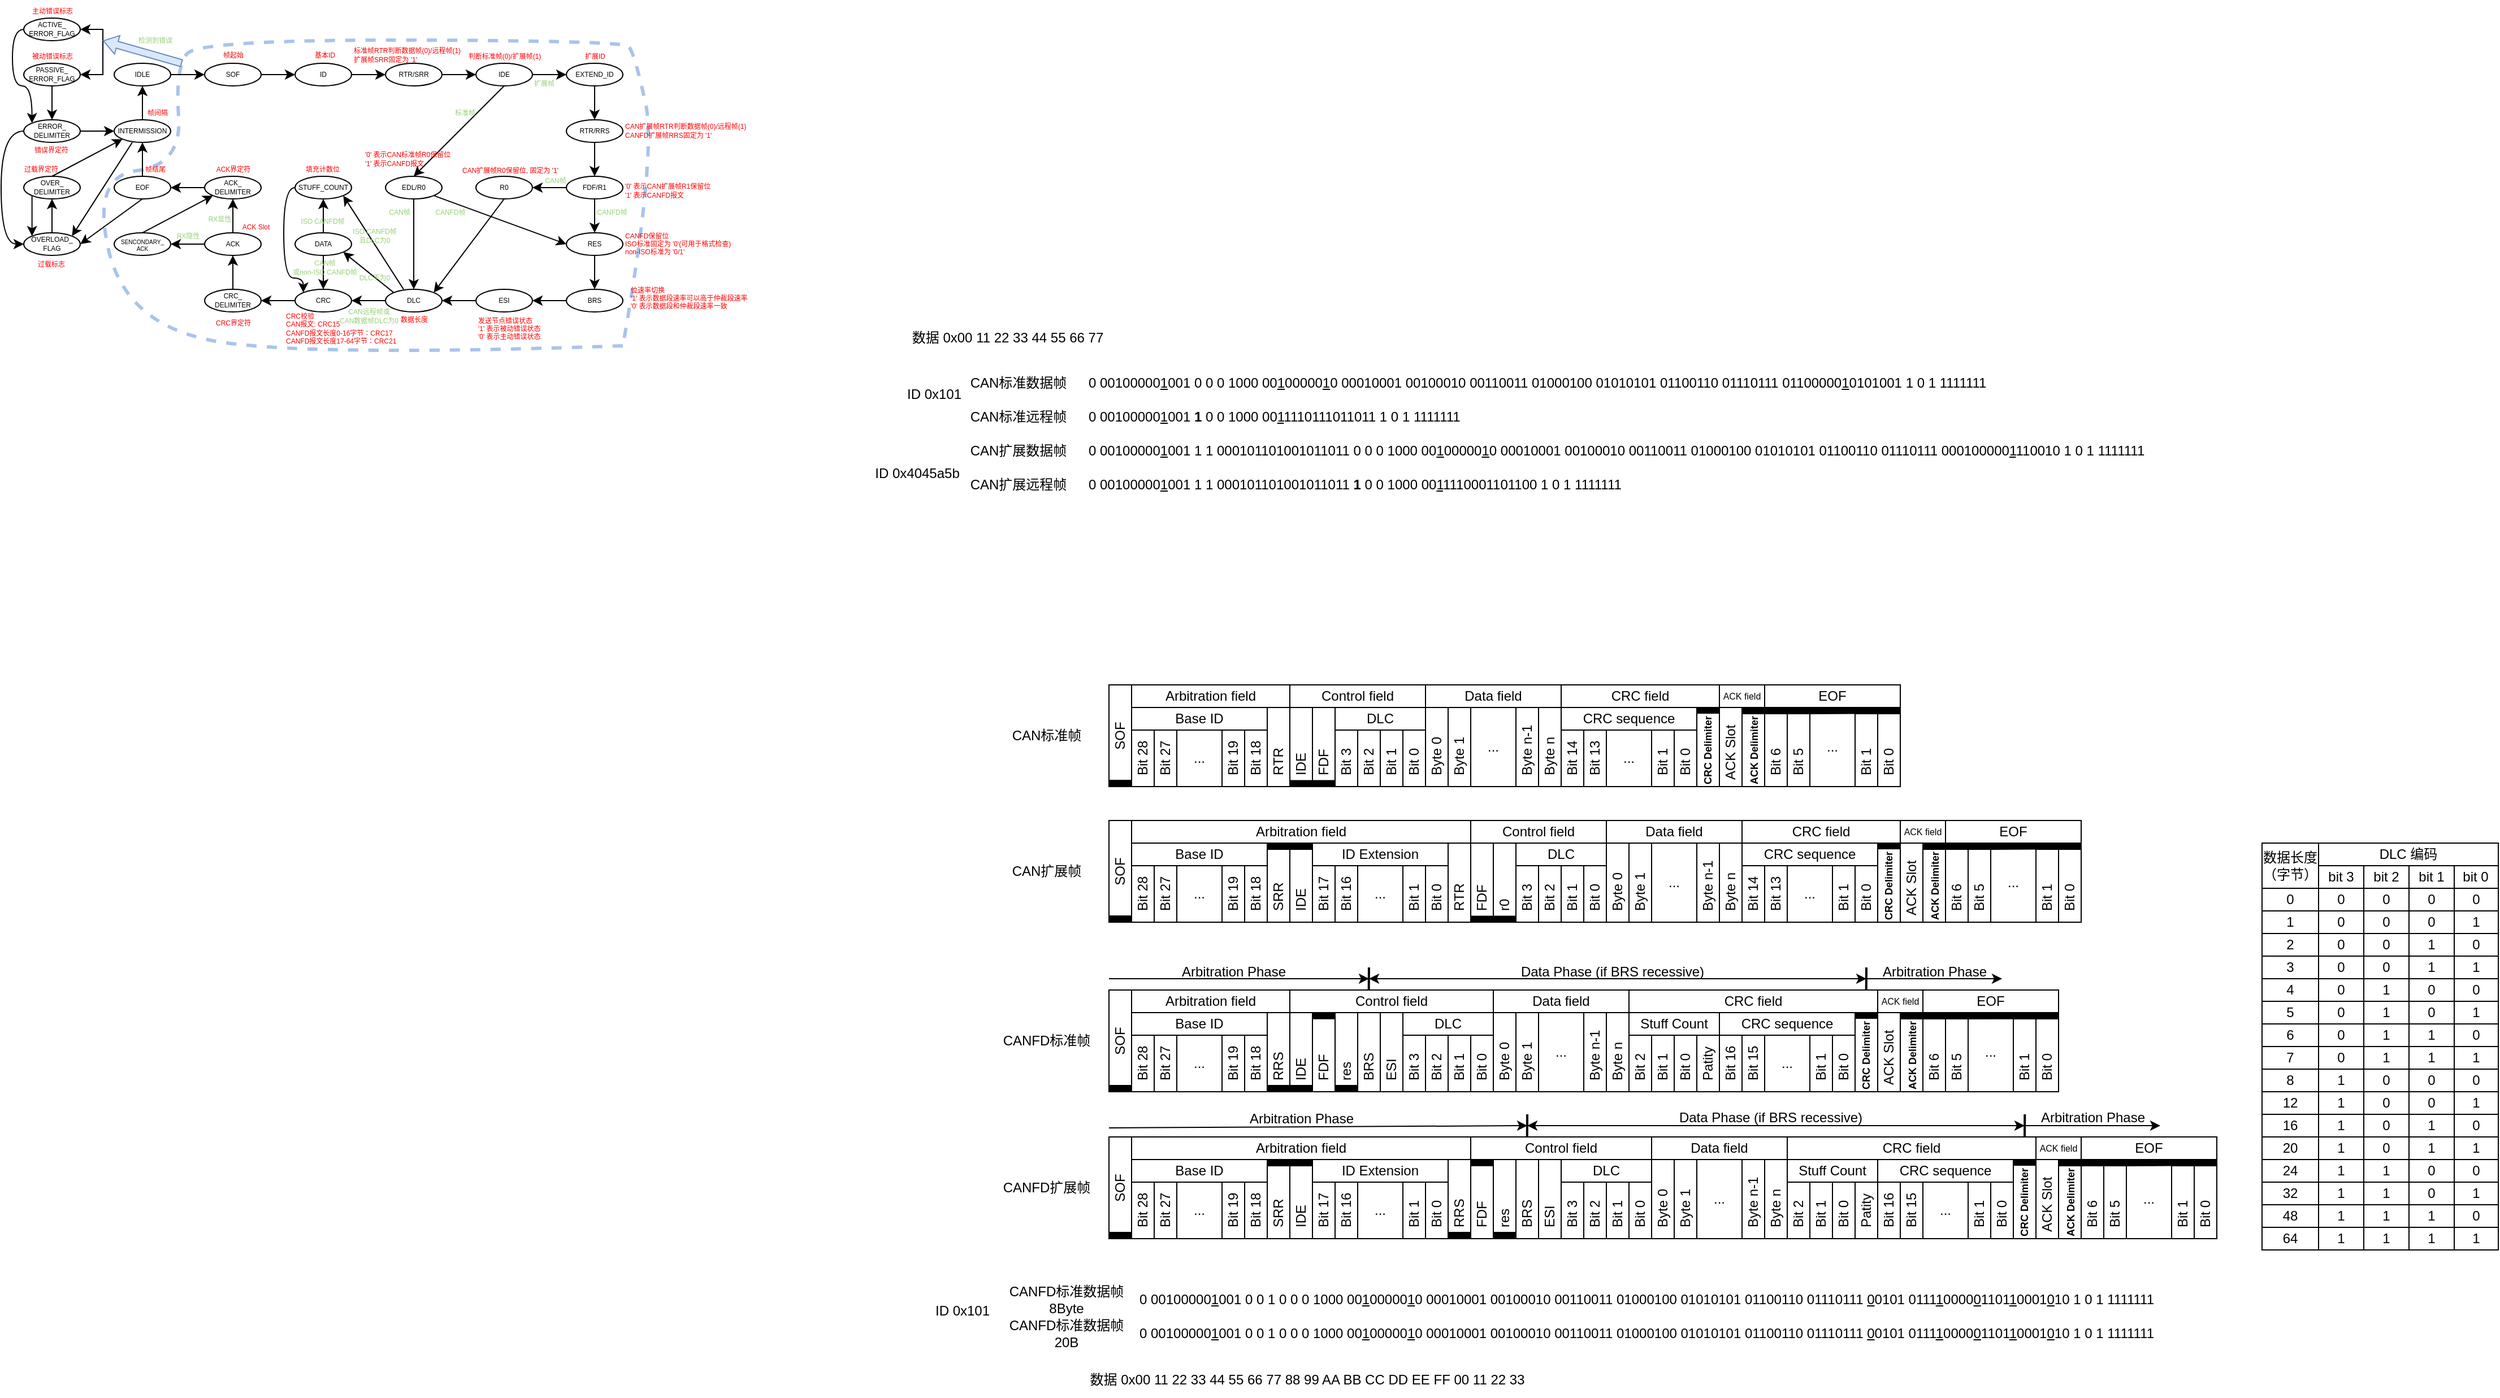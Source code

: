 <mxfile version="26.1.0">
  <diagram name="第 1 页" id="1xXzg4hlqvbpY5tBiZtY">
    <mxGraphModel dx="2236" dy="1478" grid="1" gridSize="10" guides="1" tooltips="1" connect="1" arrows="1" fold="1" page="1" pageScale="1" pageWidth="827" pageHeight="1169" math="0" shadow="0">
      <root>
        <mxCell id="0" />
        <mxCell id="1" parent="0" />
        <mxCell id="yupXMT0HzKtJhUk2Pbdu-181" value="" style="curved=1;endArrow=none;html=1;rounded=0;fillColor=#dae8fc;strokeColor=#A9C4EB;strokeWidth=3;startFill=0;dashed=1;" parent="1" edge="1">
          <mxGeometry width="50" height="50" relative="1" as="geometry">
            <mxPoint x="-340" y="300" as="sourcePoint" />
            <mxPoint x="-340" y="300" as="targetPoint" />
            <Array as="points">
              <mxPoint x="-630" y="310" />
              <mxPoint x="-780" y="280" />
              <mxPoint x="-810" y="150" />
              <mxPoint x="-730" y="140" />
              <mxPoint x="-736" y="54" />
              <mxPoint x="-715" y="29" />
              <mxPoint x="-340" y="30" />
              <mxPoint x="-330" y="40" />
              <mxPoint x="-310" y="130" />
            </Array>
          </mxGeometry>
        </mxCell>
        <mxCell id="h_VeKxa4T9KLT9ug-Xt3-11" value="Base ID" style="rounded=0;whiteSpace=wrap;html=1;" parent="1" vertex="1">
          <mxGeometry x="110" y="620" width="120" height="20" as="geometry" />
        </mxCell>
        <mxCell id="h_VeKxa4T9KLT9ug-Xt3-12" value="SOF" style="rounded=0;whiteSpace=wrap;html=1;verticalAlign=middle;horizontal=0;fillStyle=auto;" parent="1" vertex="1">
          <mxGeometry x="90" y="600" width="20" height="90" as="geometry" />
        </mxCell>
        <mxCell id="h_VeKxa4T9KLT9ug-Xt3-13" value="Bit 28" style="rounded=0;whiteSpace=wrap;html=1;verticalAlign=middle;horizontal=0;align=left;spacingLeft=8;" parent="1" vertex="1">
          <mxGeometry x="110" y="640" width="20" height="50" as="geometry" />
        </mxCell>
        <mxCell id="h_VeKxa4T9KLT9ug-Xt3-14" value="Bit 27" style="rounded=0;whiteSpace=wrap;html=1;verticalAlign=middle;horizontal=0;align=left;spacingLeft=8;" parent="1" vertex="1">
          <mxGeometry x="130" y="640" width="20" height="50" as="geometry" />
        </mxCell>
        <mxCell id="h_VeKxa4T9KLT9ug-Xt3-15" value="..." style="rounded=0;whiteSpace=wrap;html=1;verticalAlign=middle;horizontal=1;" parent="1" vertex="1">
          <mxGeometry x="150" y="640" width="40" height="50" as="geometry" />
        </mxCell>
        <mxCell id="h_VeKxa4T9KLT9ug-Xt3-16" value="Bit 19" style="rounded=0;whiteSpace=wrap;html=1;verticalAlign=middle;horizontal=0;align=left;spacingLeft=8;" parent="1" vertex="1">
          <mxGeometry x="190" y="640" width="20" height="50" as="geometry" />
        </mxCell>
        <mxCell id="h_VeKxa4T9KLT9ug-Xt3-17" value="Bit 18" style="rounded=0;whiteSpace=wrap;html=1;verticalAlign=middle;horizontal=0;align=left;spacingLeft=8;" parent="1" vertex="1">
          <mxGeometry x="210" y="640" width="20" height="50" as="geometry" />
        </mxCell>
        <mxCell id="h_VeKxa4T9KLT9ug-Xt3-18" value="RTR" style="rounded=0;whiteSpace=wrap;html=1;verticalAlign=middle;horizontal=0;align=left;spacingBottom=0;spacingTop=0;spacingLeft=8;spacingRight=0;spacing=2;" parent="1" vertex="1">
          <mxGeometry x="230" y="620" width="20" height="70" as="geometry" />
        </mxCell>
        <mxCell id="h_VeKxa4T9KLT9ug-Xt3-19" value="IDE" style="rounded=0;whiteSpace=wrap;html=1;verticalAlign=middle;horizontal=0;align=left;spacingLeft=8;" parent="1" vertex="1">
          <mxGeometry x="250" y="620" width="20" height="70" as="geometry" />
        </mxCell>
        <mxCell id="h_VeKxa4T9KLT9ug-Xt3-20" value="FDF" style="rounded=0;whiteSpace=wrap;html=1;verticalAlign=middle;horizontal=0;align=left;spacingRight=0;spacingLeft=8;" parent="1" vertex="1">
          <mxGeometry x="270" y="620" width="20" height="70" as="geometry" />
        </mxCell>
        <mxCell id="h_VeKxa4T9KLT9ug-Xt3-21" value="Bit 3" style="rounded=0;whiteSpace=wrap;html=1;verticalAlign=middle;horizontal=0;align=left;spacingLeft=8;" parent="1" vertex="1">
          <mxGeometry x="290" y="640" width="20" height="50" as="geometry" />
        </mxCell>
        <mxCell id="h_VeKxa4T9KLT9ug-Xt3-22" value="Bit 2" style="rounded=0;whiteSpace=wrap;html=1;verticalAlign=middle;horizontal=0;align=left;spacingLeft=8;" parent="1" vertex="1">
          <mxGeometry x="310" y="640" width="20" height="50" as="geometry" />
        </mxCell>
        <mxCell id="h_VeKxa4T9KLT9ug-Xt3-23" value="DLC" style="rounded=0;whiteSpace=wrap;html=1;" parent="1" vertex="1">
          <mxGeometry x="290" y="620" width="80" height="20" as="geometry" />
        </mxCell>
        <mxCell id="h_VeKxa4T9KLT9ug-Xt3-24" value="Bit 1" style="rounded=0;whiteSpace=wrap;html=1;verticalAlign=middle;horizontal=0;align=left;spacingLeft=8;" parent="1" vertex="1">
          <mxGeometry x="330" y="640" width="20" height="50" as="geometry" />
        </mxCell>
        <mxCell id="h_VeKxa4T9KLT9ug-Xt3-25" value="Bit 0" style="rounded=0;whiteSpace=wrap;html=1;verticalAlign=middle;horizontal=0;align=left;spacingLeft=8;" parent="1" vertex="1">
          <mxGeometry x="350" y="640" width="20" height="50" as="geometry" />
        </mxCell>
        <mxCell id="h_VeKxa4T9KLT9ug-Xt3-26" value="Arbitration field" style="rounded=0;whiteSpace=wrap;html=1;" parent="1" vertex="1">
          <mxGeometry x="110" y="600" width="140" height="20" as="geometry" />
        </mxCell>
        <mxCell id="h_VeKxa4T9KLT9ug-Xt3-27" value="Control field" style="rounded=0;whiteSpace=wrap;html=1;" parent="1" vertex="1">
          <mxGeometry x="250" y="600" width="120" height="20" as="geometry" />
        </mxCell>
        <mxCell id="h_VeKxa4T9KLT9ug-Xt3-28" value="Data field" style="rounded=0;whiteSpace=wrap;html=1;" parent="1" vertex="1">
          <mxGeometry x="370" y="600" width="120" height="20" as="geometry" />
        </mxCell>
        <mxCell id="h_VeKxa4T9KLT9ug-Xt3-29" value="Byte 0" style="rounded=0;whiteSpace=wrap;html=1;verticalAlign=middle;horizontal=0;align=left;spacingLeft=8;" parent="1" vertex="1">
          <mxGeometry x="370" y="620" width="20" height="70" as="geometry" />
        </mxCell>
        <mxCell id="h_VeKxa4T9KLT9ug-Xt3-30" value="Byte 1" style="rounded=0;whiteSpace=wrap;html=1;verticalAlign=middle;horizontal=0;align=left;spacingLeft=8;" parent="1" vertex="1">
          <mxGeometry x="390" y="620" width="20" height="70" as="geometry" />
        </mxCell>
        <mxCell id="h_VeKxa4T9KLT9ug-Xt3-31" value="..." style="rounded=0;whiteSpace=wrap;html=1;verticalAlign=middle;horizontal=1;" parent="1" vertex="1">
          <mxGeometry x="410" y="620" width="40" height="70" as="geometry" />
        </mxCell>
        <mxCell id="h_VeKxa4T9KLT9ug-Xt3-32" value="Byte n-1" style="rounded=0;whiteSpace=wrap;html=1;verticalAlign=middle;horizontal=0;align=left;spacingLeft=8;" parent="1" vertex="1">
          <mxGeometry x="450" y="620" width="20" height="70" as="geometry" />
        </mxCell>
        <mxCell id="h_VeKxa4T9KLT9ug-Xt3-33" value="Byte n" style="rounded=0;whiteSpace=wrap;html=1;verticalAlign=middle;horizontal=0;align=left;spacingLeft=8;" parent="1" vertex="1">
          <mxGeometry x="470" y="620" width="20" height="70" as="geometry" />
        </mxCell>
        <mxCell id="h_VeKxa4T9KLT9ug-Xt3-34" value="CRC field" style="rounded=0;whiteSpace=wrap;html=1;" parent="1" vertex="1">
          <mxGeometry x="490" y="600" width="140" height="20" as="geometry" />
        </mxCell>
        <mxCell id="h_VeKxa4T9KLT9ug-Xt3-35" value="CRC sequence" style="rounded=0;whiteSpace=wrap;html=1;" parent="1" vertex="1">
          <mxGeometry x="490" y="620" width="120" height="20" as="geometry" />
        </mxCell>
        <mxCell id="h_VeKxa4T9KLT9ug-Xt3-36" value="Bit 14" style="rounded=0;whiteSpace=wrap;html=1;verticalAlign=middle;horizontal=0;align=left;spacingLeft=8;" parent="1" vertex="1">
          <mxGeometry x="490" y="640" width="20" height="50" as="geometry" />
        </mxCell>
        <mxCell id="h_VeKxa4T9KLT9ug-Xt3-37" value="Bit 13" style="rounded=0;whiteSpace=wrap;html=1;verticalAlign=middle;horizontal=0;align=left;spacingLeft=8;" parent="1" vertex="1">
          <mxGeometry x="510" y="640" width="20" height="50" as="geometry" />
        </mxCell>
        <mxCell id="h_VeKxa4T9KLT9ug-Xt3-38" value="..." style="rounded=0;whiteSpace=wrap;html=1;verticalAlign=middle;horizontal=1;" parent="1" vertex="1">
          <mxGeometry x="530" y="640" width="40" height="50" as="geometry" />
        </mxCell>
        <mxCell id="h_VeKxa4T9KLT9ug-Xt3-39" value="Bit 1" style="rounded=0;whiteSpace=wrap;html=1;verticalAlign=middle;horizontal=0;align=left;spacingLeft=8;" parent="1" vertex="1">
          <mxGeometry x="570" y="640" width="20" height="50" as="geometry" />
        </mxCell>
        <mxCell id="h_VeKxa4T9KLT9ug-Xt3-40" value="Bit 0" style="rounded=0;whiteSpace=wrap;html=1;verticalAlign=middle;horizontal=0;align=left;spacingLeft=8;" parent="1" vertex="1">
          <mxGeometry x="590" y="640" width="20" height="50" as="geometry" />
        </mxCell>
        <mxCell id="h_VeKxa4T9KLT9ug-Xt3-41" value="CRC Delimiter" style="rounded=0;whiteSpace=wrap;html=1;verticalAlign=middle;horizontal=0;align=left;spacingLeft=0;fontSize=9;fontStyle=1" parent="1" vertex="1">
          <mxGeometry x="610" y="620" width="20" height="70" as="geometry" />
        </mxCell>
        <mxCell id="h_VeKxa4T9KLT9ug-Xt3-73" value="CAN标准帧" style="text;html=1;align=center;verticalAlign=middle;whiteSpace=wrap;rounded=0;" parent="1" vertex="1">
          <mxGeometry y="630" width="70" height="30" as="geometry" />
        </mxCell>
        <mxCell id="h_VeKxa4T9KLT9ug-Xt3-74" value="CANFD扩展帧" style="text;html=1;align=center;verticalAlign=middle;whiteSpace=wrap;rounded=0;" parent="1" vertex="1">
          <mxGeometry x="-10" y="1030" width="90" height="30" as="geometry" />
        </mxCell>
        <mxCell id="h_VeKxa4T9KLT9ug-Xt3-76" value="" style="endArrow=none;html=1;rounded=0;strokeWidth=6;spacingLeft=0;spacingBottom=0;verticalAlign=bottom;align=center;labelPosition=center;verticalLabelPosition=bottom;curved=0;" parent="1" edge="1">
          <mxGeometry width="50" height="50" relative="1" as="geometry">
            <mxPoint x="90" y="687.0" as="sourcePoint" />
            <mxPoint x="110" y="687.0" as="targetPoint" />
            <Array as="points" />
          </mxGeometry>
        </mxCell>
        <mxCell id="h_VeKxa4T9KLT9ug-Xt3-77" value="" style="endArrow=none;html=1;rounded=0;strokeWidth=6;spacingLeft=0;spacingBottom=0;verticalAlign=bottom;align=center;labelPosition=center;verticalLabelPosition=bottom;curved=0;" parent="1" edge="1">
          <mxGeometry width="50" height="50" relative="1" as="geometry">
            <mxPoint x="610" y="622.52" as="sourcePoint" />
            <mxPoint x="630" y="622.52" as="targetPoint" />
            <Array as="points" />
          </mxGeometry>
        </mxCell>
        <mxCell id="h_VeKxa4T9KLT9ug-Xt3-78" value="" style="endArrow=none;html=1;rounded=0;strokeWidth=6;spacingLeft=0;spacingBottom=0;verticalAlign=bottom;align=center;labelPosition=center;verticalLabelPosition=bottom;curved=0;" parent="1" edge="1">
          <mxGeometry width="50" height="50" relative="1" as="geometry">
            <mxPoint x="250" y="687.31" as="sourcePoint" />
            <mxPoint x="270" y="687.31" as="targetPoint" />
            <Array as="points" />
          </mxGeometry>
        </mxCell>
        <mxCell id="h_VeKxa4T9KLT9ug-Xt3-79" value="" style="endArrow=none;html=1;rounded=0;strokeWidth=6;spacingLeft=0;spacingBottom=0;verticalAlign=bottom;align=center;labelPosition=center;verticalLabelPosition=bottom;curved=0;" parent="1" edge="1">
          <mxGeometry width="50" height="50" relative="1" as="geometry">
            <mxPoint x="270" y="687.31" as="sourcePoint" />
            <mxPoint x="290" y="687.31" as="targetPoint" />
            <Array as="points" />
          </mxGeometry>
        </mxCell>
        <mxCell id="h_VeKxa4T9KLT9ug-Xt3-115" value="Base ID" style="rounded=0;whiteSpace=wrap;html=1;" parent="1" vertex="1">
          <mxGeometry x="110" y="1020" width="120" height="20" as="geometry" />
        </mxCell>
        <mxCell id="h_VeKxa4T9KLT9ug-Xt3-116" value="SOF" style="rounded=0;whiteSpace=wrap;html=1;verticalAlign=middle;horizontal=0;fillStyle=auto;" parent="1" vertex="1">
          <mxGeometry x="90" y="1000" width="20" height="90" as="geometry" />
        </mxCell>
        <mxCell id="h_VeKxa4T9KLT9ug-Xt3-117" value="Bit 28" style="rounded=0;whiteSpace=wrap;html=1;verticalAlign=middle;horizontal=0;align=left;spacingLeft=8;" parent="1" vertex="1">
          <mxGeometry x="110" y="1040" width="20" height="50" as="geometry" />
        </mxCell>
        <mxCell id="h_VeKxa4T9KLT9ug-Xt3-118" value="Bit 27" style="rounded=0;whiteSpace=wrap;html=1;verticalAlign=middle;horizontal=0;align=left;spacingLeft=8;" parent="1" vertex="1">
          <mxGeometry x="130" y="1040" width="20" height="50" as="geometry" />
        </mxCell>
        <mxCell id="h_VeKxa4T9KLT9ug-Xt3-119" value="..." style="rounded=0;whiteSpace=wrap;html=1;verticalAlign=middle;horizontal=1;" parent="1" vertex="1">
          <mxGeometry x="150" y="1040" width="40" height="50" as="geometry" />
        </mxCell>
        <mxCell id="h_VeKxa4T9KLT9ug-Xt3-120" value="Bit 19" style="rounded=0;whiteSpace=wrap;html=1;verticalAlign=middle;horizontal=0;align=left;spacingLeft=8;" parent="1" vertex="1">
          <mxGeometry x="190" y="1040" width="20" height="50" as="geometry" />
        </mxCell>
        <mxCell id="h_VeKxa4T9KLT9ug-Xt3-121" value="Bit 18" style="rounded=0;whiteSpace=wrap;html=1;verticalAlign=middle;horizontal=0;align=left;spacingLeft=8;" parent="1" vertex="1">
          <mxGeometry x="210" y="1040" width="20" height="50" as="geometry" />
        </mxCell>
        <mxCell id="h_VeKxa4T9KLT9ug-Xt3-122" value="SRR" style="rounded=0;whiteSpace=wrap;html=1;verticalAlign=middle;horizontal=0;align=left;spacingBottom=0;spacingTop=0;spacingLeft=8;spacingRight=0;spacing=2;" parent="1" vertex="1">
          <mxGeometry x="230" y="1020" width="20" height="70" as="geometry" />
        </mxCell>
        <mxCell id="h_VeKxa4T9KLT9ug-Xt3-123" value="IDE" style="rounded=0;whiteSpace=wrap;html=1;verticalAlign=middle;horizontal=0;align=left;spacingLeft=8;" parent="1" vertex="1">
          <mxGeometry x="250" y="1020" width="20" height="70" as="geometry" />
        </mxCell>
        <mxCell id="h_VeKxa4T9KLT9ug-Xt3-124" value="FDF" style="rounded=0;whiteSpace=wrap;html=1;verticalAlign=middle;horizontal=0;align=left;spacingRight=0;spacingLeft=8;" parent="1" vertex="1">
          <mxGeometry x="410" y="1020" width="20" height="70" as="geometry" />
        </mxCell>
        <mxCell id="h_VeKxa4T9KLT9ug-Xt3-125" value="Bit 3" style="rounded=0;whiteSpace=wrap;html=1;verticalAlign=middle;horizontal=0;align=left;spacingLeft=8;" parent="1" vertex="1">
          <mxGeometry x="490" y="1040" width="20" height="50" as="geometry" />
        </mxCell>
        <mxCell id="h_VeKxa4T9KLT9ug-Xt3-126" value="Bit 2" style="rounded=0;whiteSpace=wrap;html=1;verticalAlign=middle;horizontal=0;align=left;spacingLeft=8;" parent="1" vertex="1">
          <mxGeometry x="510" y="1040" width="20" height="50" as="geometry" />
        </mxCell>
        <mxCell id="h_VeKxa4T9KLT9ug-Xt3-127" value="DLC" style="rounded=0;whiteSpace=wrap;html=1;" parent="1" vertex="1">
          <mxGeometry x="490" y="1020" width="80" height="20" as="geometry" />
        </mxCell>
        <mxCell id="h_VeKxa4T9KLT9ug-Xt3-128" value="Bit 1" style="rounded=0;whiteSpace=wrap;html=1;verticalAlign=middle;horizontal=0;align=left;spacingLeft=8;" parent="1" vertex="1">
          <mxGeometry x="530" y="1040" width="20" height="50" as="geometry" />
        </mxCell>
        <mxCell id="h_VeKxa4T9KLT9ug-Xt3-129" value="Bit 0" style="rounded=0;whiteSpace=wrap;html=1;verticalAlign=middle;horizontal=0;align=left;spacingLeft=8;" parent="1" vertex="1">
          <mxGeometry x="550" y="1040" width="20" height="50" as="geometry" />
        </mxCell>
        <mxCell id="h_VeKxa4T9KLT9ug-Xt3-130" value="Arbitration field" style="rounded=0;whiteSpace=wrap;html=1;" parent="1" vertex="1">
          <mxGeometry x="110" y="1000" width="300" height="20" as="geometry" />
        </mxCell>
        <mxCell id="h_VeKxa4T9KLT9ug-Xt3-131" value="Control field" style="rounded=0;whiteSpace=wrap;html=1;" parent="1" vertex="1">
          <mxGeometry x="410" y="1000" width="160" height="20" as="geometry" />
        </mxCell>
        <mxCell id="h_VeKxa4T9KLT9ug-Xt3-132" value="Data field" style="rounded=0;whiteSpace=wrap;html=1;" parent="1" vertex="1">
          <mxGeometry x="570" y="1000" width="120" height="20" as="geometry" />
        </mxCell>
        <mxCell id="h_VeKxa4T9KLT9ug-Xt3-133" value="Byte 0" style="rounded=0;whiteSpace=wrap;html=1;verticalAlign=middle;horizontal=0;align=left;spacingLeft=8;" parent="1" vertex="1">
          <mxGeometry x="570" y="1020" width="20" height="70" as="geometry" />
        </mxCell>
        <mxCell id="h_VeKxa4T9KLT9ug-Xt3-134" value="Byte 1" style="rounded=0;whiteSpace=wrap;html=1;verticalAlign=middle;horizontal=0;align=left;spacingLeft=8;" parent="1" vertex="1">
          <mxGeometry x="590" y="1020" width="20" height="70" as="geometry" />
        </mxCell>
        <mxCell id="h_VeKxa4T9KLT9ug-Xt3-135" value="..." style="rounded=0;whiteSpace=wrap;html=1;verticalAlign=middle;horizontal=1;" parent="1" vertex="1">
          <mxGeometry x="610" y="1020" width="40" height="70" as="geometry" />
        </mxCell>
        <mxCell id="h_VeKxa4T9KLT9ug-Xt3-136" value="Byte n-1" style="rounded=0;whiteSpace=wrap;html=1;verticalAlign=middle;horizontal=0;align=left;spacingLeft=8;" parent="1" vertex="1">
          <mxGeometry x="650" y="1020" width="20" height="70" as="geometry" />
        </mxCell>
        <mxCell id="h_VeKxa4T9KLT9ug-Xt3-137" value="Byte n" style="rounded=0;whiteSpace=wrap;html=1;verticalAlign=middle;horizontal=0;align=left;spacingLeft=8;" parent="1" vertex="1">
          <mxGeometry x="670" y="1020" width="20" height="70" as="geometry" />
        </mxCell>
        <mxCell id="h_VeKxa4T9KLT9ug-Xt3-138" value="CRC field" style="rounded=0;whiteSpace=wrap;html=1;" parent="1" vertex="1">
          <mxGeometry x="690" y="1000" width="220" height="20" as="geometry" />
        </mxCell>
        <mxCell id="h_VeKxa4T9KLT9ug-Xt3-139" value="CRC sequence" style="rounded=0;whiteSpace=wrap;html=1;" parent="1" vertex="1">
          <mxGeometry x="770" y="1020" width="120" height="20" as="geometry" />
        </mxCell>
        <mxCell id="h_VeKxa4T9KLT9ug-Xt3-141" value="Bit 15" style="rounded=0;whiteSpace=wrap;html=1;verticalAlign=middle;horizontal=0;align=left;spacingLeft=8;" parent="1" vertex="1">
          <mxGeometry x="790" y="1040" width="20" height="50" as="geometry" />
        </mxCell>
        <mxCell id="h_VeKxa4T9KLT9ug-Xt3-142" value="..." style="rounded=0;whiteSpace=wrap;html=1;verticalAlign=middle;horizontal=1;" parent="1" vertex="1">
          <mxGeometry x="810" y="1040" width="40" height="50" as="geometry" />
        </mxCell>
        <mxCell id="h_VeKxa4T9KLT9ug-Xt3-143" value="Bit 1" style="rounded=0;whiteSpace=wrap;html=1;verticalAlign=middle;horizontal=0;align=left;spacingLeft=8;" parent="1" vertex="1">
          <mxGeometry x="850" y="1040" width="20" height="50" as="geometry" />
        </mxCell>
        <mxCell id="h_VeKxa4T9KLT9ug-Xt3-144" value="Bit 0" style="rounded=0;whiteSpace=wrap;html=1;verticalAlign=middle;horizontal=0;align=left;spacingLeft=8;" parent="1" vertex="1">
          <mxGeometry x="870" y="1040" width="20" height="50" as="geometry" />
        </mxCell>
        <mxCell id="h_VeKxa4T9KLT9ug-Xt3-145" value="CRC Delimiter" style="rounded=0;whiteSpace=wrap;html=1;verticalAlign=middle;horizontal=0;align=left;spacingLeft=0;fontSize=9;fontStyle=1" parent="1" vertex="1">
          <mxGeometry x="890" y="1020" width="20" height="70" as="geometry" />
        </mxCell>
        <mxCell id="h_VeKxa4T9KLT9ug-Xt3-146" value="" style="endArrow=none;html=1;rounded=0;strokeWidth=6;spacingLeft=0;spacingBottom=0;verticalAlign=bottom;align=center;labelPosition=center;verticalLabelPosition=bottom;curved=0;" parent="1" edge="1">
          <mxGeometry width="50" height="50" relative="1" as="geometry">
            <mxPoint x="90" y="1087" as="sourcePoint" />
            <mxPoint x="110" y="1087" as="targetPoint" />
            <Array as="points" />
          </mxGeometry>
        </mxCell>
        <mxCell id="h_VeKxa4T9KLT9ug-Xt3-147" value="" style="endArrow=none;html=1;rounded=0;strokeWidth=6;spacingLeft=0;spacingBottom=0;verticalAlign=bottom;align=center;labelPosition=center;verticalLabelPosition=bottom;curved=0;" parent="1" edge="1">
          <mxGeometry width="50" height="50" relative="1" as="geometry">
            <mxPoint x="890" y="1022.52" as="sourcePoint" />
            <mxPoint x="910" y="1022.52" as="targetPoint" />
            <Array as="points" />
          </mxGeometry>
        </mxCell>
        <mxCell id="h_VeKxa4T9KLT9ug-Xt3-148" value="" style="endArrow=none;html=1;rounded=0;strokeWidth=6;spacingLeft=0;spacingBottom=0;verticalAlign=bottom;align=center;labelPosition=center;verticalLabelPosition=bottom;curved=0;" parent="1" edge="1">
          <mxGeometry width="50" height="50" relative="1" as="geometry">
            <mxPoint x="250" y="1023" as="sourcePoint" />
            <mxPoint x="270" y="1023" as="targetPoint" />
            <Array as="points" />
          </mxGeometry>
        </mxCell>
        <mxCell id="h_VeKxa4T9KLT9ug-Xt3-149" value="" style="endArrow=none;html=1;rounded=0;strokeWidth=6;spacingLeft=0;spacingBottom=0;verticalAlign=bottom;align=center;labelPosition=center;verticalLabelPosition=bottom;curved=0;" parent="1" edge="1">
          <mxGeometry width="50" height="50" relative="1" as="geometry">
            <mxPoint x="410" y="1022.86" as="sourcePoint" />
            <mxPoint x="430" y="1022.86" as="targetPoint" />
            <Array as="points" />
          </mxGeometry>
        </mxCell>
        <mxCell id="h_VeKxa4T9KLT9ug-Xt3-150" value="res" style="rounded=0;whiteSpace=wrap;html=1;verticalAlign=middle;horizontal=0;align=left;spacingRight=0;spacingLeft=8;" parent="1" vertex="1">
          <mxGeometry x="430" y="1020" width="20" height="70" as="geometry" />
        </mxCell>
        <mxCell id="h_VeKxa4T9KLT9ug-Xt3-151" value="BRS" style="rounded=0;whiteSpace=wrap;html=1;verticalAlign=middle;horizontal=0;align=left;spacingRight=0;spacingLeft=8;" parent="1" vertex="1">
          <mxGeometry x="450" y="1020" width="20" height="70" as="geometry" />
        </mxCell>
        <mxCell id="h_VeKxa4T9KLT9ug-Xt3-152" value="ESI" style="rounded=0;whiteSpace=wrap;html=1;verticalAlign=middle;horizontal=0;align=left;spacingRight=0;spacingLeft=8;" parent="1" vertex="1">
          <mxGeometry x="470" y="1020" width="20" height="70" as="geometry" />
        </mxCell>
        <mxCell id="h_VeKxa4T9KLT9ug-Xt3-154" value="" style="endArrow=none;html=1;rounded=0;strokeWidth=6;spacingLeft=0;spacingBottom=0;verticalAlign=bottom;align=center;labelPosition=center;verticalLabelPosition=bottom;curved=0;" parent="1" edge="1">
          <mxGeometry width="50" height="50" relative="1" as="geometry">
            <mxPoint x="430" y="1087" as="sourcePoint" />
            <mxPoint x="450" y="1087" as="targetPoint" />
            <Array as="points" />
          </mxGeometry>
        </mxCell>
        <mxCell id="h_VeKxa4T9KLT9ug-Xt3-156" value="" style="endArrow=none;html=1;rounded=0;strokeWidth=6;spacingLeft=0;spacingBottom=0;verticalAlign=bottom;align=center;labelPosition=center;verticalLabelPosition=bottom;curved=0;" parent="1" edge="1">
          <mxGeometry width="50" height="50" relative="1" as="geometry">
            <mxPoint x="230" y="1023" as="sourcePoint" />
            <mxPoint x="250" y="1023" as="targetPoint" />
            <Array as="points" />
          </mxGeometry>
        </mxCell>
        <mxCell id="h_VeKxa4T9KLT9ug-Xt3-157" value="Bit 16" style="rounded=0;whiteSpace=wrap;html=1;verticalAlign=middle;horizontal=0;align=left;spacingLeft=8;" parent="1" vertex="1">
          <mxGeometry x="770" y="1040" width="20" height="50" as="geometry" />
        </mxCell>
        <mxCell id="h_VeKxa4T9KLT9ug-Xt3-160" value="Bit 2" style="rounded=0;whiteSpace=wrap;html=1;verticalAlign=middle;horizontal=0;align=left;spacingLeft=8;" parent="1" vertex="1">
          <mxGeometry x="690" y="1040" width="20" height="50" as="geometry" />
        </mxCell>
        <mxCell id="h_VeKxa4T9KLT9ug-Xt3-161" value="Bit 1" style="rounded=0;whiteSpace=wrap;html=1;verticalAlign=middle;horizontal=0;align=left;spacingLeft=8;" parent="1" vertex="1">
          <mxGeometry x="710" y="1040" width="20" height="50" as="geometry" />
        </mxCell>
        <mxCell id="h_VeKxa4T9KLT9ug-Xt3-162" value="Bit 0" style="rounded=0;whiteSpace=wrap;html=1;verticalAlign=middle;horizontal=0;align=left;spacingLeft=8;" parent="1" vertex="1">
          <mxGeometry x="730" y="1040" width="20" height="50" as="geometry" />
        </mxCell>
        <mxCell id="h_VeKxa4T9KLT9ug-Xt3-163" value="Patity" style="rounded=0;whiteSpace=wrap;html=1;verticalAlign=middle;horizontal=0;align=left;spacingLeft=8;" parent="1" vertex="1">
          <mxGeometry x="750" y="1040" width="20" height="50" as="geometry" />
        </mxCell>
        <mxCell id="h_VeKxa4T9KLT9ug-Xt3-164" value="Stuff Count" style="rounded=0;whiteSpace=wrap;html=1;" parent="1" vertex="1">
          <mxGeometry x="690" y="1020" width="80" height="20" as="geometry" />
        </mxCell>
        <mxCell id="h_VeKxa4T9KLT9ug-Xt3-165" value="" style="endArrow=classic;html=1;rounded=0;" parent="1" edge="1">
          <mxGeometry width="50" height="50" relative="1" as="geometry">
            <mxPoint x="90" y="992" as="sourcePoint" />
            <mxPoint x="460" y="990" as="targetPoint" />
          </mxGeometry>
        </mxCell>
        <mxCell id="h_VeKxa4T9KLT9ug-Xt3-166" value="" style="endArrow=classic;startArrow=classic;html=1;rounded=0;" parent="1" edge="1">
          <mxGeometry width="50" height="50" relative="1" as="geometry">
            <mxPoint x="460" y="990" as="sourcePoint" />
            <mxPoint x="900" y="990" as="targetPoint" />
          </mxGeometry>
        </mxCell>
        <mxCell id="h_VeKxa4T9KLT9ug-Xt3-167" value="" style="endArrow=classic;html=1;rounded=0;" parent="1" edge="1">
          <mxGeometry width="50" height="50" relative="1" as="geometry">
            <mxPoint x="900" y="990" as="sourcePoint" />
            <mxPoint x="1020" y="990" as="targetPoint" />
          </mxGeometry>
        </mxCell>
        <mxCell id="h_VeKxa4T9KLT9ug-Xt3-168" value="" style="endArrow=none;html=1;strokeWidth=2;rounded=0;curved=0;" parent="1" edge="1">
          <mxGeometry width="50" height="50" relative="1" as="geometry">
            <mxPoint x="900" y="1000" as="sourcePoint" />
            <mxPoint x="900.14" y="980" as="targetPoint" />
          </mxGeometry>
        </mxCell>
        <mxCell id="h_VeKxa4T9KLT9ug-Xt3-169" value="" style="endArrow=none;html=1;strokeWidth=2;rounded=0;curved=0;" parent="1" edge="1">
          <mxGeometry width="50" height="50" relative="1" as="geometry">
            <mxPoint x="459.88" y="1000" as="sourcePoint" />
            <mxPoint x="460.02" y="980" as="targetPoint" />
          </mxGeometry>
        </mxCell>
        <mxCell id="h_VeKxa4T9KLT9ug-Xt3-170" value="Data Phase (if BRS recessive)" style="text;html=1;align=center;verticalAlign=middle;resizable=0;points=[];autosize=1;strokeColor=none;fillColor=none;" parent="1" vertex="1">
          <mxGeometry x="580" y="968" width="190" height="30" as="geometry" />
        </mxCell>
        <mxCell id="h_VeKxa4T9KLT9ug-Xt3-171" value="Arbitration Phase" style="text;html=1;align=center;verticalAlign=middle;resizable=0;points=[];autosize=1;strokeColor=none;fillColor=none;" parent="1" vertex="1">
          <mxGeometry x="200" y="969" width="120" height="30" as="geometry" />
        </mxCell>
        <mxCell id="h_VeKxa4T9KLT9ug-Xt3-172" value="Arbitration Phase" style="text;html=1;align=center;verticalAlign=middle;resizable=0;points=[];autosize=1;strokeColor=none;fillColor=none;" parent="1" vertex="1">
          <mxGeometry x="900" y="968" width="120" height="30" as="geometry" />
        </mxCell>
        <mxCell id="h_VeKxa4T9KLT9ug-Xt3-173" value="Base ID" style="rounded=0;whiteSpace=wrap;html=1;" parent="1" vertex="1">
          <mxGeometry x="110" y="740" width="120" height="20" as="geometry" />
        </mxCell>
        <mxCell id="h_VeKxa4T9KLT9ug-Xt3-174" value="SOF" style="rounded=0;whiteSpace=wrap;html=1;verticalAlign=middle;horizontal=0;fillStyle=auto;" parent="1" vertex="1">
          <mxGeometry x="90" y="720" width="20" height="90" as="geometry" />
        </mxCell>
        <mxCell id="h_VeKxa4T9KLT9ug-Xt3-175" value="Bit 28" style="rounded=0;whiteSpace=wrap;html=1;verticalAlign=middle;horizontal=0;align=left;spacingLeft=8;" parent="1" vertex="1">
          <mxGeometry x="110" y="760" width="20" height="50" as="geometry" />
        </mxCell>
        <mxCell id="h_VeKxa4T9KLT9ug-Xt3-176" value="Bit 27" style="rounded=0;whiteSpace=wrap;html=1;verticalAlign=middle;horizontal=0;align=left;spacingLeft=8;" parent="1" vertex="1">
          <mxGeometry x="130" y="760" width="20" height="50" as="geometry" />
        </mxCell>
        <mxCell id="h_VeKxa4T9KLT9ug-Xt3-177" value="..." style="rounded=0;whiteSpace=wrap;html=1;verticalAlign=middle;horizontal=1;" parent="1" vertex="1">
          <mxGeometry x="150" y="760" width="40" height="50" as="geometry" />
        </mxCell>
        <mxCell id="h_VeKxa4T9KLT9ug-Xt3-178" value="Bit 19" style="rounded=0;whiteSpace=wrap;html=1;verticalAlign=middle;horizontal=0;align=left;spacingLeft=8;" parent="1" vertex="1">
          <mxGeometry x="190" y="760" width="20" height="50" as="geometry" />
        </mxCell>
        <mxCell id="h_VeKxa4T9KLT9ug-Xt3-179" value="Bit 18" style="rounded=0;whiteSpace=wrap;html=1;verticalAlign=middle;horizontal=0;align=left;spacingLeft=8;" parent="1" vertex="1">
          <mxGeometry x="210" y="760" width="20" height="50" as="geometry" />
        </mxCell>
        <mxCell id="h_VeKxa4T9KLT9ug-Xt3-180" value="SRR" style="rounded=0;whiteSpace=wrap;html=1;verticalAlign=middle;horizontal=0;align=left;spacingBottom=0;spacingTop=0;spacingLeft=8;spacingRight=0;spacing=2;" parent="1" vertex="1">
          <mxGeometry x="230" y="740" width="20" height="70" as="geometry" />
        </mxCell>
        <mxCell id="h_VeKxa4T9KLT9ug-Xt3-181" value="FDF" style="rounded=0;whiteSpace=wrap;html=1;verticalAlign=middle;horizontal=0;align=left;spacingLeft=8;" parent="1" vertex="1">
          <mxGeometry x="410" y="740" width="20" height="70" as="geometry" />
        </mxCell>
        <mxCell id="h_VeKxa4T9KLT9ug-Xt3-182" value="r0" style="rounded=0;whiteSpace=wrap;html=1;verticalAlign=middle;horizontal=0;align=left;spacingRight=0;spacingLeft=8;" parent="1" vertex="1">
          <mxGeometry x="430" y="740" width="20" height="70" as="geometry" />
        </mxCell>
        <mxCell id="h_VeKxa4T9KLT9ug-Xt3-183" value="Bit 3" style="rounded=0;whiteSpace=wrap;html=1;verticalAlign=middle;horizontal=0;align=left;spacingLeft=8;" parent="1" vertex="1">
          <mxGeometry x="450" y="760" width="20" height="50" as="geometry" />
        </mxCell>
        <mxCell id="h_VeKxa4T9KLT9ug-Xt3-184" value="Bit 2" style="rounded=0;whiteSpace=wrap;html=1;verticalAlign=middle;horizontal=0;align=left;spacingLeft=8;" parent="1" vertex="1">
          <mxGeometry x="470" y="760" width="20" height="50" as="geometry" />
        </mxCell>
        <mxCell id="h_VeKxa4T9KLT9ug-Xt3-185" value="DLC" style="rounded=0;whiteSpace=wrap;html=1;" parent="1" vertex="1">
          <mxGeometry x="450" y="740" width="80" height="20" as="geometry" />
        </mxCell>
        <mxCell id="h_VeKxa4T9KLT9ug-Xt3-186" value="Bit 1" style="rounded=0;whiteSpace=wrap;html=1;verticalAlign=middle;horizontal=0;align=left;spacingLeft=8;" parent="1" vertex="1">
          <mxGeometry x="490" y="760" width="20" height="50" as="geometry" />
        </mxCell>
        <mxCell id="h_VeKxa4T9KLT9ug-Xt3-187" value="Bit 0" style="rounded=0;whiteSpace=wrap;html=1;verticalAlign=middle;horizontal=0;align=left;spacingLeft=8;" parent="1" vertex="1">
          <mxGeometry x="510" y="760" width="20" height="50" as="geometry" />
        </mxCell>
        <mxCell id="h_VeKxa4T9KLT9ug-Xt3-188" value="Arbitration field" style="rounded=0;whiteSpace=wrap;html=1;" parent="1" vertex="1">
          <mxGeometry x="110" y="720" width="300" height="20" as="geometry" />
        </mxCell>
        <mxCell id="h_VeKxa4T9KLT9ug-Xt3-189" value="Control field" style="rounded=0;whiteSpace=wrap;html=1;" parent="1" vertex="1">
          <mxGeometry x="410" y="720" width="120" height="20" as="geometry" />
        </mxCell>
        <mxCell id="h_VeKxa4T9KLT9ug-Xt3-190" value="Data field" style="rounded=0;whiteSpace=wrap;html=1;" parent="1" vertex="1">
          <mxGeometry x="530" y="720" width="120" height="20" as="geometry" />
        </mxCell>
        <mxCell id="h_VeKxa4T9KLT9ug-Xt3-191" value="Byte 0" style="rounded=0;whiteSpace=wrap;html=1;verticalAlign=middle;horizontal=0;align=left;spacingLeft=8;" parent="1" vertex="1">
          <mxGeometry x="530" y="740" width="20" height="70" as="geometry" />
        </mxCell>
        <mxCell id="h_VeKxa4T9KLT9ug-Xt3-192" value="Byte 1" style="rounded=0;whiteSpace=wrap;html=1;verticalAlign=middle;horizontal=0;align=left;spacingLeft=8;" parent="1" vertex="1">
          <mxGeometry x="550" y="740" width="20" height="70" as="geometry" />
        </mxCell>
        <mxCell id="h_VeKxa4T9KLT9ug-Xt3-193" value="..." style="rounded=0;whiteSpace=wrap;html=1;verticalAlign=middle;horizontal=1;" parent="1" vertex="1">
          <mxGeometry x="570" y="740" width="40" height="70" as="geometry" />
        </mxCell>
        <mxCell id="h_VeKxa4T9KLT9ug-Xt3-194" value="Byte n-1" style="rounded=0;whiteSpace=wrap;html=1;verticalAlign=middle;horizontal=0;align=left;spacingLeft=8;" parent="1" vertex="1">
          <mxGeometry x="610" y="740" width="20" height="70" as="geometry" />
        </mxCell>
        <mxCell id="h_VeKxa4T9KLT9ug-Xt3-195" value="Byte n" style="rounded=0;whiteSpace=wrap;html=1;verticalAlign=middle;horizontal=0;align=left;spacingLeft=8;" parent="1" vertex="1">
          <mxGeometry x="630" y="740" width="20" height="70" as="geometry" />
        </mxCell>
        <mxCell id="h_VeKxa4T9KLT9ug-Xt3-196" value="CRC field" style="rounded=0;whiteSpace=wrap;html=1;" parent="1" vertex="1">
          <mxGeometry x="650" y="720" width="140" height="20" as="geometry" />
        </mxCell>
        <mxCell id="h_VeKxa4T9KLT9ug-Xt3-197" value="CRC sequence" style="rounded=0;whiteSpace=wrap;html=1;" parent="1" vertex="1">
          <mxGeometry x="650" y="740" width="120" height="20" as="geometry" />
        </mxCell>
        <mxCell id="h_VeKxa4T9KLT9ug-Xt3-198" value="Bit 14" style="rounded=0;whiteSpace=wrap;html=1;verticalAlign=middle;horizontal=0;align=left;spacingLeft=8;" parent="1" vertex="1">
          <mxGeometry x="650" y="760" width="20" height="50" as="geometry" />
        </mxCell>
        <mxCell id="h_VeKxa4T9KLT9ug-Xt3-199" value="Bit 13" style="rounded=0;whiteSpace=wrap;html=1;verticalAlign=middle;horizontal=0;align=left;spacingLeft=8;" parent="1" vertex="1">
          <mxGeometry x="670" y="760" width="20" height="50" as="geometry" />
        </mxCell>
        <mxCell id="h_VeKxa4T9KLT9ug-Xt3-200" value="..." style="rounded=0;whiteSpace=wrap;html=1;verticalAlign=middle;horizontal=1;" parent="1" vertex="1">
          <mxGeometry x="690" y="760" width="40" height="50" as="geometry" />
        </mxCell>
        <mxCell id="h_VeKxa4T9KLT9ug-Xt3-201" value="Bit 1" style="rounded=0;whiteSpace=wrap;html=1;verticalAlign=middle;horizontal=0;align=left;spacingLeft=8;" parent="1" vertex="1">
          <mxGeometry x="730" y="760" width="20" height="50" as="geometry" />
        </mxCell>
        <mxCell id="h_VeKxa4T9KLT9ug-Xt3-202" value="Bit 0" style="rounded=0;whiteSpace=wrap;html=1;verticalAlign=middle;horizontal=0;align=left;spacingLeft=8;" parent="1" vertex="1">
          <mxGeometry x="750" y="760" width="20" height="50" as="geometry" />
        </mxCell>
        <mxCell id="h_VeKxa4T9KLT9ug-Xt3-203" value="CRC Delimiter" style="rounded=0;whiteSpace=wrap;html=1;verticalAlign=middle;horizontal=0;align=left;spacingLeft=0;fontSize=9;fontStyle=1" parent="1" vertex="1">
          <mxGeometry x="770" y="740" width="20" height="70" as="geometry" />
        </mxCell>
        <mxCell id="h_VeKxa4T9KLT9ug-Xt3-204" value="CAN扩展帧" style="text;html=1;align=center;verticalAlign=middle;whiteSpace=wrap;rounded=0;" parent="1" vertex="1">
          <mxGeometry y="750" width="70" height="30" as="geometry" />
        </mxCell>
        <mxCell id="h_VeKxa4T9KLT9ug-Xt3-205" value="" style="endArrow=none;html=1;rounded=0;strokeWidth=6;spacingLeft=0;spacingBottom=0;verticalAlign=bottom;align=center;labelPosition=center;verticalLabelPosition=bottom;curved=0;" parent="1" edge="1">
          <mxGeometry width="50" height="50" relative="1" as="geometry">
            <mxPoint x="90" y="807.0" as="sourcePoint" />
            <mxPoint x="110" y="807.0" as="targetPoint" />
            <Array as="points" />
          </mxGeometry>
        </mxCell>
        <mxCell id="h_VeKxa4T9KLT9ug-Xt3-206" value="" style="endArrow=none;html=1;rounded=0;strokeWidth=6;spacingLeft=0;spacingBottom=0;verticalAlign=bottom;align=center;labelPosition=center;verticalLabelPosition=bottom;curved=0;" parent="1" edge="1">
          <mxGeometry width="50" height="50" relative="1" as="geometry">
            <mxPoint x="770" y="742.52" as="sourcePoint" />
            <mxPoint x="790" y="742.52" as="targetPoint" />
            <Array as="points" />
          </mxGeometry>
        </mxCell>
        <mxCell id="h_VeKxa4T9KLT9ug-Xt3-207" value="" style="endArrow=none;html=1;rounded=0;strokeWidth=6;spacingLeft=0;spacingBottom=0;verticalAlign=bottom;align=center;labelPosition=center;verticalLabelPosition=bottom;curved=0;" parent="1" edge="1">
          <mxGeometry width="50" height="50" relative="1" as="geometry">
            <mxPoint x="410" y="807.31" as="sourcePoint" />
            <mxPoint x="430" y="807.31" as="targetPoint" />
            <Array as="points" />
          </mxGeometry>
        </mxCell>
        <mxCell id="h_VeKxa4T9KLT9ug-Xt3-208" value="" style="endArrow=none;html=1;rounded=0;strokeWidth=6;spacingLeft=0;spacingBottom=0;verticalAlign=bottom;align=center;labelPosition=center;verticalLabelPosition=bottom;curved=0;" parent="1" edge="1">
          <mxGeometry width="50" height="50" relative="1" as="geometry">
            <mxPoint x="430" y="807.31" as="sourcePoint" />
            <mxPoint x="450" y="807.31" as="targetPoint" />
            <Array as="points" />
          </mxGeometry>
        </mxCell>
        <mxCell id="h_VeKxa4T9KLT9ug-Xt3-209" value="CANFD标准帧" style="text;html=1;align=center;verticalAlign=middle;whiteSpace=wrap;rounded=0;" parent="1" vertex="1">
          <mxGeometry x="-10" y="900" width="90" height="30" as="geometry" />
        </mxCell>
        <mxCell id="h_VeKxa4T9KLT9ug-Xt3-210" value="Base ID" style="rounded=0;whiteSpace=wrap;html=1;" parent="1" vertex="1">
          <mxGeometry x="110" y="890" width="120" height="20" as="geometry" />
        </mxCell>
        <mxCell id="h_VeKxa4T9KLT9ug-Xt3-211" value="SOF" style="rounded=0;whiteSpace=wrap;html=1;verticalAlign=middle;horizontal=0;fillStyle=auto;" parent="1" vertex="1">
          <mxGeometry x="90" y="870" width="20" height="90" as="geometry" />
        </mxCell>
        <mxCell id="h_VeKxa4T9KLT9ug-Xt3-212" value="Bit 28" style="rounded=0;whiteSpace=wrap;html=1;verticalAlign=middle;horizontal=0;align=left;spacingLeft=8;" parent="1" vertex="1">
          <mxGeometry x="110" y="910" width="20" height="50" as="geometry" />
        </mxCell>
        <mxCell id="h_VeKxa4T9KLT9ug-Xt3-213" value="Bit 27" style="rounded=0;whiteSpace=wrap;html=1;verticalAlign=middle;horizontal=0;align=left;spacingLeft=8;" parent="1" vertex="1">
          <mxGeometry x="130" y="910" width="20" height="50" as="geometry" />
        </mxCell>
        <mxCell id="h_VeKxa4T9KLT9ug-Xt3-214" value="..." style="rounded=0;whiteSpace=wrap;html=1;verticalAlign=middle;horizontal=1;" parent="1" vertex="1">
          <mxGeometry x="150" y="910" width="40" height="50" as="geometry" />
        </mxCell>
        <mxCell id="h_VeKxa4T9KLT9ug-Xt3-215" value="Bit 19" style="rounded=0;whiteSpace=wrap;html=1;verticalAlign=middle;horizontal=0;align=left;spacingLeft=8;" parent="1" vertex="1">
          <mxGeometry x="190" y="910" width="20" height="50" as="geometry" />
        </mxCell>
        <mxCell id="h_VeKxa4T9KLT9ug-Xt3-216" value="Bit 18" style="rounded=0;whiteSpace=wrap;html=1;verticalAlign=middle;horizontal=0;align=left;spacingLeft=8;" parent="1" vertex="1">
          <mxGeometry x="210" y="910" width="20" height="50" as="geometry" />
        </mxCell>
        <mxCell id="h_VeKxa4T9KLT9ug-Xt3-217" value="RRS" style="rounded=0;whiteSpace=wrap;html=1;verticalAlign=middle;horizontal=0;align=left;spacingBottom=0;spacingTop=0;spacingLeft=8;spacingRight=0;spacing=2;" parent="1" vertex="1">
          <mxGeometry x="230" y="890" width="20" height="70" as="geometry" />
        </mxCell>
        <mxCell id="h_VeKxa4T9KLT9ug-Xt3-218" value="IDE" style="rounded=0;whiteSpace=wrap;html=1;verticalAlign=middle;horizontal=0;align=left;spacingLeft=8;" parent="1" vertex="1">
          <mxGeometry x="250" y="890" width="20" height="70" as="geometry" />
        </mxCell>
        <mxCell id="h_VeKxa4T9KLT9ug-Xt3-219" value="FDF" style="rounded=0;whiteSpace=wrap;html=1;verticalAlign=middle;horizontal=0;align=left;spacingRight=0;spacingLeft=8;" parent="1" vertex="1">
          <mxGeometry x="270" y="890" width="20" height="70" as="geometry" />
        </mxCell>
        <mxCell id="h_VeKxa4T9KLT9ug-Xt3-220" value="Bit 3" style="rounded=0;whiteSpace=wrap;html=1;verticalAlign=middle;horizontal=0;align=left;spacingLeft=8;" parent="1" vertex="1">
          <mxGeometry x="350" y="910" width="20" height="50" as="geometry" />
        </mxCell>
        <mxCell id="h_VeKxa4T9KLT9ug-Xt3-221" value="Bit 2" style="rounded=0;whiteSpace=wrap;html=1;verticalAlign=middle;horizontal=0;align=left;spacingLeft=8;" parent="1" vertex="1">
          <mxGeometry x="370" y="910" width="20" height="50" as="geometry" />
        </mxCell>
        <mxCell id="h_VeKxa4T9KLT9ug-Xt3-222" value="DLC" style="rounded=0;whiteSpace=wrap;html=1;" parent="1" vertex="1">
          <mxGeometry x="350" y="890" width="80" height="20" as="geometry" />
        </mxCell>
        <mxCell id="h_VeKxa4T9KLT9ug-Xt3-223" value="Bit 1" style="rounded=0;whiteSpace=wrap;html=1;verticalAlign=middle;horizontal=0;align=left;spacingLeft=8;" parent="1" vertex="1">
          <mxGeometry x="390" y="910" width="20" height="50" as="geometry" />
        </mxCell>
        <mxCell id="h_VeKxa4T9KLT9ug-Xt3-224" value="Bit 0" style="rounded=0;whiteSpace=wrap;html=1;verticalAlign=middle;horizontal=0;align=left;spacingLeft=8;" parent="1" vertex="1">
          <mxGeometry x="410" y="910" width="20" height="50" as="geometry" />
        </mxCell>
        <mxCell id="h_VeKxa4T9KLT9ug-Xt3-225" value="Arbitration field" style="rounded=0;whiteSpace=wrap;html=1;" parent="1" vertex="1">
          <mxGeometry x="110" y="870" width="140" height="20" as="geometry" />
        </mxCell>
        <mxCell id="h_VeKxa4T9KLT9ug-Xt3-226" value="Control field" style="rounded=0;whiteSpace=wrap;html=1;" parent="1" vertex="1">
          <mxGeometry x="250" y="870" width="180" height="20" as="geometry" />
        </mxCell>
        <mxCell id="h_VeKxa4T9KLT9ug-Xt3-227" value="Data field" style="rounded=0;whiteSpace=wrap;html=1;" parent="1" vertex="1">
          <mxGeometry x="430" y="870" width="120" height="20" as="geometry" />
        </mxCell>
        <mxCell id="h_VeKxa4T9KLT9ug-Xt3-228" value="Byte 0" style="rounded=0;whiteSpace=wrap;html=1;verticalAlign=middle;horizontal=0;align=left;spacingLeft=8;" parent="1" vertex="1">
          <mxGeometry x="430" y="890" width="20" height="70" as="geometry" />
        </mxCell>
        <mxCell id="h_VeKxa4T9KLT9ug-Xt3-229" value="Byte 1" style="rounded=0;whiteSpace=wrap;html=1;verticalAlign=middle;horizontal=0;align=left;spacingLeft=8;" parent="1" vertex="1">
          <mxGeometry x="450" y="890" width="20" height="70" as="geometry" />
        </mxCell>
        <mxCell id="h_VeKxa4T9KLT9ug-Xt3-230" value="..." style="rounded=0;whiteSpace=wrap;html=1;verticalAlign=middle;horizontal=1;" parent="1" vertex="1">
          <mxGeometry x="470" y="890" width="40" height="70" as="geometry" />
        </mxCell>
        <mxCell id="h_VeKxa4T9KLT9ug-Xt3-231" value="Byte n-1" style="rounded=0;whiteSpace=wrap;html=1;verticalAlign=middle;horizontal=0;align=left;spacingLeft=8;" parent="1" vertex="1">
          <mxGeometry x="510" y="890" width="20" height="70" as="geometry" />
        </mxCell>
        <mxCell id="h_VeKxa4T9KLT9ug-Xt3-232" value="Byte n" style="rounded=0;whiteSpace=wrap;html=1;verticalAlign=middle;horizontal=0;align=left;spacingLeft=8;" parent="1" vertex="1">
          <mxGeometry x="530" y="890" width="20" height="70" as="geometry" />
        </mxCell>
        <mxCell id="h_VeKxa4T9KLT9ug-Xt3-233" value="CRC field" style="rounded=0;whiteSpace=wrap;html=1;" parent="1" vertex="1">
          <mxGeometry x="550" y="870" width="220" height="20" as="geometry" />
        </mxCell>
        <mxCell id="h_VeKxa4T9KLT9ug-Xt3-234" value="CRC sequence" style="rounded=0;whiteSpace=wrap;html=1;" parent="1" vertex="1">
          <mxGeometry x="630" y="890" width="120" height="20" as="geometry" />
        </mxCell>
        <mxCell id="h_VeKxa4T9KLT9ug-Xt3-235" value="Bit 15" style="rounded=0;whiteSpace=wrap;html=1;verticalAlign=middle;horizontal=0;align=left;spacingLeft=8;" parent="1" vertex="1">
          <mxGeometry x="650" y="910" width="20" height="50" as="geometry" />
        </mxCell>
        <mxCell id="h_VeKxa4T9KLT9ug-Xt3-236" value="..." style="rounded=0;whiteSpace=wrap;html=1;verticalAlign=middle;horizontal=1;" parent="1" vertex="1">
          <mxGeometry x="670" y="910" width="40" height="50" as="geometry" />
        </mxCell>
        <mxCell id="h_VeKxa4T9KLT9ug-Xt3-237" value="Bit 1" style="rounded=0;whiteSpace=wrap;html=1;verticalAlign=middle;horizontal=0;align=left;spacingLeft=8;" parent="1" vertex="1">
          <mxGeometry x="710" y="910" width="20" height="50" as="geometry" />
        </mxCell>
        <mxCell id="h_VeKxa4T9KLT9ug-Xt3-238" value="Bit 0" style="rounded=0;whiteSpace=wrap;html=1;verticalAlign=middle;horizontal=0;align=left;spacingLeft=8;" parent="1" vertex="1">
          <mxGeometry x="730" y="910" width="20" height="50" as="geometry" />
        </mxCell>
        <mxCell id="h_VeKxa4T9KLT9ug-Xt3-239" value="CRC Delimiter" style="rounded=0;whiteSpace=wrap;html=1;verticalAlign=middle;horizontal=0;align=left;spacingLeft=0;fontSize=9;fontStyle=1" parent="1" vertex="1">
          <mxGeometry x="750" y="890" width="20" height="70" as="geometry" />
        </mxCell>
        <mxCell id="h_VeKxa4T9KLT9ug-Xt3-240" value="" style="endArrow=none;html=1;rounded=0;strokeWidth=6;spacingLeft=0;spacingBottom=0;verticalAlign=bottom;align=center;labelPosition=center;verticalLabelPosition=bottom;curved=0;" parent="1" edge="1">
          <mxGeometry width="50" height="50" relative="1" as="geometry">
            <mxPoint x="90" y="957" as="sourcePoint" />
            <mxPoint x="110" y="957" as="targetPoint" />
            <Array as="points" />
          </mxGeometry>
        </mxCell>
        <mxCell id="h_VeKxa4T9KLT9ug-Xt3-241" value="" style="endArrow=none;html=1;rounded=0;strokeWidth=6;spacingLeft=0;spacingBottom=0;verticalAlign=bottom;align=center;labelPosition=center;verticalLabelPosition=bottom;curved=0;" parent="1" edge="1">
          <mxGeometry width="50" height="50" relative="1" as="geometry">
            <mxPoint x="750" y="892.52" as="sourcePoint" />
            <mxPoint x="770" y="892.52" as="targetPoint" />
            <Array as="points" />
          </mxGeometry>
        </mxCell>
        <mxCell id="h_VeKxa4T9KLT9ug-Xt3-242" value="" style="endArrow=none;html=1;rounded=0;strokeWidth=6;spacingLeft=0;spacingBottom=0;verticalAlign=bottom;align=center;labelPosition=center;verticalLabelPosition=bottom;curved=0;" parent="1" edge="1">
          <mxGeometry width="50" height="50" relative="1" as="geometry">
            <mxPoint x="250" y="957" as="sourcePoint" />
            <mxPoint x="270" y="957" as="targetPoint" />
            <Array as="points" />
          </mxGeometry>
        </mxCell>
        <mxCell id="h_VeKxa4T9KLT9ug-Xt3-243" value="" style="endArrow=none;html=1;rounded=0;strokeWidth=6;spacingLeft=0;spacingBottom=0;verticalAlign=bottom;align=center;labelPosition=center;verticalLabelPosition=bottom;curved=0;" parent="1" edge="1">
          <mxGeometry width="50" height="50" relative="1" as="geometry">
            <mxPoint x="270" y="892.86" as="sourcePoint" />
            <mxPoint x="290" y="892.86" as="targetPoint" />
            <Array as="points" />
          </mxGeometry>
        </mxCell>
        <mxCell id="h_VeKxa4T9KLT9ug-Xt3-244" value="res" style="rounded=0;whiteSpace=wrap;html=1;verticalAlign=middle;horizontal=0;align=left;spacingRight=0;spacingLeft=8;" parent="1" vertex="1">
          <mxGeometry x="290" y="890" width="20" height="70" as="geometry" />
        </mxCell>
        <mxCell id="h_VeKxa4T9KLT9ug-Xt3-245" value="BRS" style="rounded=0;whiteSpace=wrap;html=1;verticalAlign=middle;horizontal=0;align=left;spacingRight=0;spacingLeft=8;" parent="1" vertex="1">
          <mxGeometry x="310" y="890" width="20" height="70" as="geometry" />
        </mxCell>
        <mxCell id="h_VeKxa4T9KLT9ug-Xt3-246" value="ESI" style="rounded=0;whiteSpace=wrap;html=1;verticalAlign=middle;horizontal=0;align=left;spacingRight=0;spacingLeft=8;" parent="1" vertex="1">
          <mxGeometry x="330" y="890" width="20" height="70" as="geometry" />
        </mxCell>
        <mxCell id="h_VeKxa4T9KLT9ug-Xt3-247" value="" style="endArrow=none;html=1;rounded=0;strokeWidth=6;spacingLeft=0;spacingBottom=0;verticalAlign=bottom;align=center;labelPosition=center;verticalLabelPosition=bottom;curved=0;" parent="1" edge="1">
          <mxGeometry width="50" height="50" relative="1" as="geometry">
            <mxPoint x="290" y="957" as="sourcePoint" />
            <mxPoint x="310" y="957" as="targetPoint" />
            <Array as="points" />
          </mxGeometry>
        </mxCell>
        <mxCell id="h_VeKxa4T9KLT9ug-Xt3-248" value="" style="endArrow=none;html=1;rounded=0;strokeWidth=6;spacingLeft=0;spacingBottom=0;verticalAlign=bottom;align=center;labelPosition=center;verticalLabelPosition=bottom;curved=0;" parent="1" edge="1">
          <mxGeometry width="50" height="50" relative="1" as="geometry">
            <mxPoint x="230" y="957" as="sourcePoint" />
            <mxPoint x="250" y="957" as="targetPoint" />
            <Array as="points" />
          </mxGeometry>
        </mxCell>
        <mxCell id="h_VeKxa4T9KLT9ug-Xt3-249" value="Bit 16" style="rounded=0;whiteSpace=wrap;html=1;verticalAlign=middle;horizontal=0;align=left;spacingLeft=8;" parent="1" vertex="1">
          <mxGeometry x="630" y="910" width="20" height="50" as="geometry" />
        </mxCell>
        <mxCell id="h_VeKxa4T9KLT9ug-Xt3-250" value="Bit 2" style="rounded=0;whiteSpace=wrap;html=1;verticalAlign=middle;horizontal=0;align=left;spacingLeft=8;" parent="1" vertex="1">
          <mxGeometry x="550" y="910" width="20" height="50" as="geometry" />
        </mxCell>
        <mxCell id="h_VeKxa4T9KLT9ug-Xt3-251" value="Bit 1" style="rounded=0;whiteSpace=wrap;html=1;verticalAlign=middle;horizontal=0;align=left;spacingLeft=8;" parent="1" vertex="1">
          <mxGeometry x="570" y="910" width="20" height="50" as="geometry" />
        </mxCell>
        <mxCell id="h_VeKxa4T9KLT9ug-Xt3-252" value="Bit 0" style="rounded=0;whiteSpace=wrap;html=1;verticalAlign=middle;horizontal=0;align=left;spacingLeft=8;" parent="1" vertex="1">
          <mxGeometry x="590" y="910" width="20" height="50" as="geometry" />
        </mxCell>
        <mxCell id="h_VeKxa4T9KLT9ug-Xt3-253" value="Patity" style="rounded=0;whiteSpace=wrap;html=1;verticalAlign=middle;horizontal=0;align=left;spacingLeft=8;" parent="1" vertex="1">
          <mxGeometry x="610" y="910" width="20" height="50" as="geometry" />
        </mxCell>
        <mxCell id="h_VeKxa4T9KLT9ug-Xt3-254" value="Stuff Count" style="rounded=0;whiteSpace=wrap;html=1;" parent="1" vertex="1">
          <mxGeometry x="550" y="890" width="80" height="20" as="geometry" />
        </mxCell>
        <mxCell id="h_VeKxa4T9KLT9ug-Xt3-255" value="" style="endArrow=classic;html=1;rounded=0;" parent="1" edge="1">
          <mxGeometry width="50" height="50" relative="1" as="geometry">
            <mxPoint x="90" y="860" as="sourcePoint" />
            <mxPoint x="320" y="860" as="targetPoint" />
          </mxGeometry>
        </mxCell>
        <mxCell id="h_VeKxa4T9KLT9ug-Xt3-256" value="" style="endArrow=classic;startArrow=classic;html=1;rounded=0;" parent="1" edge="1">
          <mxGeometry width="50" height="50" relative="1" as="geometry">
            <mxPoint x="320" y="860" as="sourcePoint" />
            <mxPoint x="760" y="860" as="targetPoint" />
          </mxGeometry>
        </mxCell>
        <mxCell id="h_VeKxa4T9KLT9ug-Xt3-257" value="" style="endArrow=classic;html=1;rounded=0;" parent="1" edge="1">
          <mxGeometry width="50" height="50" relative="1" as="geometry">
            <mxPoint x="760" y="860" as="sourcePoint" />
            <mxPoint x="880" y="860" as="targetPoint" />
          </mxGeometry>
        </mxCell>
        <mxCell id="h_VeKxa4T9KLT9ug-Xt3-258" value="" style="endArrow=none;html=1;strokeWidth=2;rounded=0;curved=0;" parent="1" edge="1">
          <mxGeometry width="50" height="50" relative="1" as="geometry">
            <mxPoint x="759.86" y="870" as="sourcePoint" />
            <mxPoint x="760" y="850" as="targetPoint" />
          </mxGeometry>
        </mxCell>
        <mxCell id="h_VeKxa4T9KLT9ug-Xt3-259" value="" style="endArrow=none;html=1;strokeWidth=2;rounded=0;curved=0;" parent="1" edge="1">
          <mxGeometry width="50" height="50" relative="1" as="geometry">
            <mxPoint x="319.83" y="870" as="sourcePoint" />
            <mxPoint x="319.97" y="850" as="targetPoint" />
          </mxGeometry>
        </mxCell>
        <mxCell id="h_VeKxa4T9KLT9ug-Xt3-260" value="Data Phase (if BRS recessive)" style="text;html=1;align=center;verticalAlign=middle;resizable=0;points=[];autosize=1;strokeColor=none;fillColor=none;" parent="1" vertex="1">
          <mxGeometry x="440" y="839" width="190" height="30" as="geometry" />
        </mxCell>
        <mxCell id="h_VeKxa4T9KLT9ug-Xt3-261" value="Arbitration Phase" style="text;html=1;align=center;verticalAlign=middle;resizable=0;points=[];autosize=1;strokeColor=none;fillColor=none;" parent="1" vertex="1">
          <mxGeometry x="140" y="839" width="120" height="30" as="geometry" />
        </mxCell>
        <mxCell id="h_VeKxa4T9KLT9ug-Xt3-262" value="Arbitration Phase" style="text;html=1;align=center;verticalAlign=middle;resizable=0;points=[];autosize=1;strokeColor=none;fillColor=none;" parent="1" vertex="1">
          <mxGeometry x="760" y="839" width="120" height="30" as="geometry" />
        </mxCell>
        <mxCell id="h_VeKxa4T9KLT9ug-Xt3-263" value="IDE" style="rounded=0;whiteSpace=wrap;html=1;verticalAlign=middle;horizontal=0;align=left;spacingLeft=8;" parent="1" vertex="1">
          <mxGeometry x="250" y="740" width="20" height="70" as="geometry" />
        </mxCell>
        <mxCell id="h_VeKxa4T9KLT9ug-Xt3-264" value="Bit 17" style="rounded=0;whiteSpace=wrap;html=1;verticalAlign=middle;horizontal=0;align=left;spacingLeft=8;" parent="1" vertex="1">
          <mxGeometry x="270" y="760" width="20" height="50" as="geometry" />
        </mxCell>
        <mxCell id="h_VeKxa4T9KLT9ug-Xt3-265" value="Bit 16" style="rounded=0;whiteSpace=wrap;html=1;verticalAlign=middle;horizontal=0;align=left;spacingLeft=8;" parent="1" vertex="1">
          <mxGeometry x="290" y="760" width="20" height="50" as="geometry" />
        </mxCell>
        <mxCell id="h_VeKxa4T9KLT9ug-Xt3-266" value="..." style="rounded=0;whiteSpace=wrap;html=1;verticalAlign=middle;horizontal=1;" parent="1" vertex="1">
          <mxGeometry x="310" y="760" width="40" height="50" as="geometry" />
        </mxCell>
        <mxCell id="h_VeKxa4T9KLT9ug-Xt3-267" value="Bit 1" style="rounded=0;whiteSpace=wrap;html=1;verticalAlign=middle;horizontal=0;align=left;spacingLeft=8;" parent="1" vertex="1">
          <mxGeometry x="350" y="760" width="20" height="50" as="geometry" />
        </mxCell>
        <mxCell id="h_VeKxa4T9KLT9ug-Xt3-268" value="Bit 0" style="rounded=0;whiteSpace=wrap;html=1;verticalAlign=middle;horizontal=0;align=left;spacingLeft=8;" parent="1" vertex="1">
          <mxGeometry x="370" y="760" width="20" height="50" as="geometry" />
        </mxCell>
        <mxCell id="h_VeKxa4T9KLT9ug-Xt3-269" value="ID Extension" style="rounded=0;whiteSpace=wrap;html=1;" parent="1" vertex="1">
          <mxGeometry x="270" y="740" width="120" height="20" as="geometry" />
        </mxCell>
        <mxCell id="h_VeKxa4T9KLT9ug-Xt3-270" value="" style="endArrow=none;html=1;rounded=0;strokeWidth=6;spacingLeft=0;spacingBottom=0;verticalAlign=bottom;align=center;labelPosition=center;verticalLabelPosition=bottom;curved=0;" parent="1" edge="1">
          <mxGeometry width="50" height="50" relative="1" as="geometry">
            <mxPoint x="230" y="743" as="sourcePoint" />
            <mxPoint x="250" y="743" as="targetPoint" />
            <Array as="points" />
          </mxGeometry>
        </mxCell>
        <mxCell id="h_VeKxa4T9KLT9ug-Xt3-271" value="" style="endArrow=none;html=1;rounded=0;strokeWidth=6;spacingLeft=0;spacingBottom=0;verticalAlign=bottom;align=center;labelPosition=center;verticalLabelPosition=bottom;curved=0;" parent="1" edge="1">
          <mxGeometry width="50" height="50" relative="1" as="geometry">
            <mxPoint x="250" y="743" as="sourcePoint" />
            <mxPoint x="270" y="743" as="targetPoint" />
            <Array as="points" />
          </mxGeometry>
        </mxCell>
        <mxCell id="h_VeKxa4T9KLT9ug-Xt3-272" value="RTR" style="rounded=0;whiteSpace=wrap;html=1;verticalAlign=middle;horizontal=0;align=left;spacingBottom=0;spacingTop=0;spacingLeft=8;spacingRight=0;spacing=2;" parent="1" vertex="1">
          <mxGeometry x="390" y="740" width="20" height="70" as="geometry" />
        </mxCell>
        <mxCell id="h_VeKxa4T9KLT9ug-Xt3-273" value="Bit 17" style="rounded=0;whiteSpace=wrap;html=1;verticalAlign=middle;horizontal=0;align=left;spacingLeft=8;" parent="1" vertex="1">
          <mxGeometry x="270" y="1040" width="20" height="50" as="geometry" />
        </mxCell>
        <mxCell id="h_VeKxa4T9KLT9ug-Xt3-274" value="Bit 16" style="rounded=0;whiteSpace=wrap;html=1;verticalAlign=middle;horizontal=0;align=left;spacingLeft=8;" parent="1" vertex="1">
          <mxGeometry x="290" y="1040" width="20" height="50" as="geometry" />
        </mxCell>
        <mxCell id="h_VeKxa4T9KLT9ug-Xt3-275" value="..." style="rounded=0;whiteSpace=wrap;html=1;verticalAlign=middle;horizontal=1;" parent="1" vertex="1">
          <mxGeometry x="310" y="1040" width="40" height="50" as="geometry" />
        </mxCell>
        <mxCell id="h_VeKxa4T9KLT9ug-Xt3-276" value="Bit 1" style="rounded=0;whiteSpace=wrap;html=1;verticalAlign=middle;horizontal=0;align=left;spacingLeft=8;" parent="1" vertex="1">
          <mxGeometry x="350" y="1040" width="20" height="50" as="geometry" />
        </mxCell>
        <mxCell id="h_VeKxa4T9KLT9ug-Xt3-277" value="Bit 0" style="rounded=0;whiteSpace=wrap;html=1;verticalAlign=middle;horizontal=0;align=left;spacingLeft=8;" parent="1" vertex="1">
          <mxGeometry x="370" y="1040" width="20" height="50" as="geometry" />
        </mxCell>
        <mxCell id="h_VeKxa4T9KLT9ug-Xt3-278" value="ID Extension" style="rounded=0;whiteSpace=wrap;html=1;" parent="1" vertex="1">
          <mxGeometry x="270" y="1020" width="120" height="20" as="geometry" />
        </mxCell>
        <mxCell id="h_VeKxa4T9KLT9ug-Xt3-279" value="RRS" style="rounded=0;whiteSpace=wrap;html=1;verticalAlign=middle;horizontal=0;align=left;spacingBottom=0;spacingTop=0;spacingLeft=8;spacingRight=0;spacing=2;" parent="1" vertex="1">
          <mxGeometry x="390" y="1020" width="20" height="70" as="geometry" />
        </mxCell>
        <mxCell id="h_VeKxa4T9KLT9ug-Xt3-280" value="" style="endArrow=none;html=1;rounded=0;strokeWidth=6;spacingLeft=0;spacingBottom=0;verticalAlign=bottom;align=center;labelPosition=center;verticalLabelPosition=bottom;curved=0;" parent="1" edge="1">
          <mxGeometry width="50" height="50" relative="1" as="geometry">
            <mxPoint x="390" y="1087" as="sourcePoint" />
            <mxPoint x="410" y="1087" as="targetPoint" />
            <Array as="points" />
          </mxGeometry>
        </mxCell>
        <mxCell id="GSMcF3ZS3Vz7TrJr8wRJ-95" value="" style="group" parent="1" vertex="1" connectable="0">
          <mxGeometry x="1110" y="740" width="209" height="360" as="geometry" />
        </mxCell>
        <mxCell id="GSMcF3ZS3Vz7TrJr8wRJ-1" value="数据长度&lt;div&gt;（字节）&lt;/div&gt;" style="rounded=0;whiteSpace=wrap;html=1;" parent="GSMcF3ZS3Vz7TrJr8wRJ-95" vertex="1">
          <mxGeometry width="50" height="40" as="geometry" />
        </mxCell>
        <mxCell id="GSMcF3ZS3Vz7TrJr8wRJ-2" value="DLC 编码" style="rounded=0;whiteSpace=wrap;html=1;" parent="GSMcF3ZS3Vz7TrJr8wRJ-95" vertex="1">
          <mxGeometry x="50" width="159" height="20" as="geometry" />
        </mxCell>
        <mxCell id="GSMcF3ZS3Vz7TrJr8wRJ-3" value="bit 3" style="rounded=0;whiteSpace=wrap;html=1;" parent="GSMcF3ZS3Vz7TrJr8wRJ-95" vertex="1">
          <mxGeometry x="50" y="20" width="40" height="20" as="geometry" />
        </mxCell>
        <mxCell id="GSMcF3ZS3Vz7TrJr8wRJ-4" value="bit 2" style="rounded=0;whiteSpace=wrap;html=1;" parent="GSMcF3ZS3Vz7TrJr8wRJ-95" vertex="1">
          <mxGeometry x="91" y="20" width="40" height="20" as="geometry" />
        </mxCell>
        <mxCell id="GSMcF3ZS3Vz7TrJr8wRJ-5" value="bit 1" style="rounded=0;whiteSpace=wrap;html=1;" parent="GSMcF3ZS3Vz7TrJr8wRJ-95" vertex="1">
          <mxGeometry x="131" y="20" width="40" height="20" as="geometry" />
        </mxCell>
        <mxCell id="GSMcF3ZS3Vz7TrJr8wRJ-6" value="bit 0" style="rounded=0;whiteSpace=wrap;html=1;" parent="GSMcF3ZS3Vz7TrJr8wRJ-95" vertex="1">
          <mxGeometry x="169" y="20" width="40" height="20" as="geometry" />
        </mxCell>
        <mxCell id="GSMcF3ZS3Vz7TrJr8wRJ-7" value="0" style="rounded=0;whiteSpace=wrap;html=1;" parent="GSMcF3ZS3Vz7TrJr8wRJ-95" vertex="1">
          <mxGeometry y="40" width="50" height="20" as="geometry" />
        </mxCell>
        <mxCell id="GSMcF3ZS3Vz7TrJr8wRJ-8" value="1" style="rounded=0;whiteSpace=wrap;html=1;" parent="GSMcF3ZS3Vz7TrJr8wRJ-95" vertex="1">
          <mxGeometry y="60" width="50" height="20" as="geometry" />
        </mxCell>
        <mxCell id="GSMcF3ZS3Vz7TrJr8wRJ-9" value="2" style="rounded=0;whiteSpace=wrap;html=1;" parent="GSMcF3ZS3Vz7TrJr8wRJ-95" vertex="1">
          <mxGeometry y="80" width="50" height="20" as="geometry" />
        </mxCell>
        <mxCell id="GSMcF3ZS3Vz7TrJr8wRJ-10" value="3" style="rounded=0;whiteSpace=wrap;html=1;" parent="GSMcF3ZS3Vz7TrJr8wRJ-95" vertex="1">
          <mxGeometry y="100" width="50" height="20" as="geometry" />
        </mxCell>
        <mxCell id="GSMcF3ZS3Vz7TrJr8wRJ-11" value="4" style="rounded=0;whiteSpace=wrap;html=1;" parent="GSMcF3ZS3Vz7TrJr8wRJ-95" vertex="1">
          <mxGeometry y="120" width="50" height="20" as="geometry" />
        </mxCell>
        <mxCell id="GSMcF3ZS3Vz7TrJr8wRJ-12" value="5" style="rounded=0;whiteSpace=wrap;html=1;" parent="GSMcF3ZS3Vz7TrJr8wRJ-95" vertex="1">
          <mxGeometry y="140" width="50" height="20" as="geometry" />
        </mxCell>
        <mxCell id="GSMcF3ZS3Vz7TrJr8wRJ-13" value="6" style="rounded=0;whiteSpace=wrap;html=1;" parent="GSMcF3ZS3Vz7TrJr8wRJ-95" vertex="1">
          <mxGeometry y="160" width="50" height="20" as="geometry" />
        </mxCell>
        <mxCell id="GSMcF3ZS3Vz7TrJr8wRJ-14" value="7" style="rounded=0;whiteSpace=wrap;html=1;" parent="GSMcF3ZS3Vz7TrJr8wRJ-95" vertex="1">
          <mxGeometry y="180" width="50" height="20" as="geometry" />
        </mxCell>
        <mxCell id="GSMcF3ZS3Vz7TrJr8wRJ-15" value="8" style="rounded=0;whiteSpace=wrap;html=1;" parent="GSMcF3ZS3Vz7TrJr8wRJ-95" vertex="1">
          <mxGeometry y="200" width="50" height="20" as="geometry" />
        </mxCell>
        <mxCell id="GSMcF3ZS3Vz7TrJr8wRJ-16" value="12" style="rounded=0;whiteSpace=wrap;html=1;" parent="GSMcF3ZS3Vz7TrJr8wRJ-95" vertex="1">
          <mxGeometry y="220" width="50" height="20" as="geometry" />
        </mxCell>
        <mxCell id="GSMcF3ZS3Vz7TrJr8wRJ-17" value="16" style="rounded=0;whiteSpace=wrap;html=1;" parent="GSMcF3ZS3Vz7TrJr8wRJ-95" vertex="1">
          <mxGeometry y="240" width="50" height="20" as="geometry" />
        </mxCell>
        <mxCell id="GSMcF3ZS3Vz7TrJr8wRJ-18" value="20" style="rounded=0;whiteSpace=wrap;html=1;" parent="GSMcF3ZS3Vz7TrJr8wRJ-95" vertex="1">
          <mxGeometry y="260" width="50" height="20" as="geometry" />
        </mxCell>
        <mxCell id="GSMcF3ZS3Vz7TrJr8wRJ-19" value="24" style="rounded=0;whiteSpace=wrap;html=1;" parent="GSMcF3ZS3Vz7TrJr8wRJ-95" vertex="1">
          <mxGeometry y="280" width="50" height="20" as="geometry" />
        </mxCell>
        <mxCell id="GSMcF3ZS3Vz7TrJr8wRJ-20" value="32" style="rounded=0;whiteSpace=wrap;html=1;" parent="GSMcF3ZS3Vz7TrJr8wRJ-95" vertex="1">
          <mxGeometry y="300" width="50" height="20" as="geometry" />
        </mxCell>
        <mxCell id="GSMcF3ZS3Vz7TrJr8wRJ-21" value="48" style="rounded=0;whiteSpace=wrap;html=1;" parent="GSMcF3ZS3Vz7TrJr8wRJ-95" vertex="1">
          <mxGeometry y="320" width="50" height="20" as="geometry" />
        </mxCell>
        <mxCell id="GSMcF3ZS3Vz7TrJr8wRJ-22" value="64" style="rounded=0;whiteSpace=wrap;html=1;" parent="GSMcF3ZS3Vz7TrJr8wRJ-95" vertex="1">
          <mxGeometry y="340" width="50" height="20" as="geometry" />
        </mxCell>
        <mxCell id="GSMcF3ZS3Vz7TrJr8wRJ-29" value="0" style="rounded=0;whiteSpace=wrap;html=1;" parent="GSMcF3ZS3Vz7TrJr8wRJ-95" vertex="1">
          <mxGeometry x="50" y="40" width="40" height="20" as="geometry" />
        </mxCell>
        <mxCell id="GSMcF3ZS3Vz7TrJr8wRJ-30" value="0" style="rounded=0;whiteSpace=wrap;html=1;" parent="GSMcF3ZS3Vz7TrJr8wRJ-95" vertex="1">
          <mxGeometry x="90" y="40" width="40" height="20" as="geometry" />
        </mxCell>
        <mxCell id="GSMcF3ZS3Vz7TrJr8wRJ-31" value="0" style="rounded=0;whiteSpace=wrap;html=1;" parent="GSMcF3ZS3Vz7TrJr8wRJ-95" vertex="1">
          <mxGeometry x="130" y="40" width="40" height="20" as="geometry" />
        </mxCell>
        <mxCell id="GSMcF3ZS3Vz7TrJr8wRJ-32" value="0" style="rounded=0;whiteSpace=wrap;html=1;" parent="GSMcF3ZS3Vz7TrJr8wRJ-95" vertex="1">
          <mxGeometry x="170" y="40" width="39" height="20" as="geometry" />
        </mxCell>
        <mxCell id="GSMcF3ZS3Vz7TrJr8wRJ-33" value="bit 2" style="rounded=0;whiteSpace=wrap;html=1;" parent="GSMcF3ZS3Vz7TrJr8wRJ-95" vertex="1">
          <mxGeometry x="90" y="20" width="40" height="20" as="geometry" />
        </mxCell>
        <mxCell id="GSMcF3ZS3Vz7TrJr8wRJ-34" value="bit 1" style="rounded=0;whiteSpace=wrap;html=1;" parent="GSMcF3ZS3Vz7TrJr8wRJ-95" vertex="1">
          <mxGeometry x="130" y="20" width="40" height="20" as="geometry" />
        </mxCell>
        <mxCell id="GSMcF3ZS3Vz7TrJr8wRJ-35" value="0" style="rounded=0;whiteSpace=wrap;html=1;" parent="GSMcF3ZS3Vz7TrJr8wRJ-95" vertex="1">
          <mxGeometry x="50" y="60" width="40" height="20" as="geometry" />
        </mxCell>
        <mxCell id="GSMcF3ZS3Vz7TrJr8wRJ-36" value="0" style="rounded=0;whiteSpace=wrap;html=1;" parent="GSMcF3ZS3Vz7TrJr8wRJ-95" vertex="1">
          <mxGeometry x="90" y="60" width="40" height="20" as="geometry" />
        </mxCell>
        <mxCell id="GSMcF3ZS3Vz7TrJr8wRJ-37" value="0" style="rounded=0;whiteSpace=wrap;html=1;" parent="GSMcF3ZS3Vz7TrJr8wRJ-95" vertex="1">
          <mxGeometry x="130" y="60" width="40" height="20" as="geometry" />
        </mxCell>
        <mxCell id="GSMcF3ZS3Vz7TrJr8wRJ-38" value="1" style="rounded=0;whiteSpace=wrap;html=1;" parent="GSMcF3ZS3Vz7TrJr8wRJ-95" vertex="1">
          <mxGeometry x="170" y="60" width="39" height="20" as="geometry" />
        </mxCell>
        <mxCell id="GSMcF3ZS3Vz7TrJr8wRJ-39" value="0" style="rounded=0;whiteSpace=wrap;html=1;" parent="GSMcF3ZS3Vz7TrJr8wRJ-95" vertex="1">
          <mxGeometry x="50" y="80" width="40" height="20" as="geometry" />
        </mxCell>
        <mxCell id="GSMcF3ZS3Vz7TrJr8wRJ-40" value="0" style="rounded=0;whiteSpace=wrap;html=1;" parent="GSMcF3ZS3Vz7TrJr8wRJ-95" vertex="1">
          <mxGeometry x="90" y="80" width="40" height="20" as="geometry" />
        </mxCell>
        <mxCell id="GSMcF3ZS3Vz7TrJr8wRJ-41" value="1" style="rounded=0;whiteSpace=wrap;html=1;" parent="GSMcF3ZS3Vz7TrJr8wRJ-95" vertex="1">
          <mxGeometry x="130" y="80" width="40" height="20" as="geometry" />
        </mxCell>
        <mxCell id="GSMcF3ZS3Vz7TrJr8wRJ-42" value="0" style="rounded=0;whiteSpace=wrap;html=1;" parent="GSMcF3ZS3Vz7TrJr8wRJ-95" vertex="1">
          <mxGeometry x="170" y="80" width="39" height="20" as="geometry" />
        </mxCell>
        <mxCell id="GSMcF3ZS3Vz7TrJr8wRJ-43" value="0" style="rounded=0;whiteSpace=wrap;html=1;" parent="GSMcF3ZS3Vz7TrJr8wRJ-95" vertex="1">
          <mxGeometry x="50" y="100" width="40" height="20" as="geometry" />
        </mxCell>
        <mxCell id="GSMcF3ZS3Vz7TrJr8wRJ-44" value="0" style="rounded=0;whiteSpace=wrap;html=1;" parent="GSMcF3ZS3Vz7TrJr8wRJ-95" vertex="1">
          <mxGeometry x="90" y="100" width="40" height="20" as="geometry" />
        </mxCell>
        <mxCell id="GSMcF3ZS3Vz7TrJr8wRJ-45" value="1" style="rounded=0;whiteSpace=wrap;html=1;" parent="GSMcF3ZS3Vz7TrJr8wRJ-95" vertex="1">
          <mxGeometry x="130" y="100" width="40" height="20" as="geometry" />
        </mxCell>
        <mxCell id="GSMcF3ZS3Vz7TrJr8wRJ-46" value="1" style="rounded=0;whiteSpace=wrap;html=1;" parent="GSMcF3ZS3Vz7TrJr8wRJ-95" vertex="1">
          <mxGeometry x="170" y="100" width="39" height="20" as="geometry" />
        </mxCell>
        <mxCell id="GSMcF3ZS3Vz7TrJr8wRJ-47" value="0" style="rounded=0;whiteSpace=wrap;html=1;" parent="GSMcF3ZS3Vz7TrJr8wRJ-95" vertex="1">
          <mxGeometry x="50" y="120" width="40" height="20" as="geometry" />
        </mxCell>
        <mxCell id="GSMcF3ZS3Vz7TrJr8wRJ-48" value="1" style="rounded=0;whiteSpace=wrap;html=1;" parent="GSMcF3ZS3Vz7TrJr8wRJ-95" vertex="1">
          <mxGeometry x="90" y="120" width="40" height="20" as="geometry" />
        </mxCell>
        <mxCell id="GSMcF3ZS3Vz7TrJr8wRJ-49" value="0" style="rounded=0;whiteSpace=wrap;html=1;" parent="GSMcF3ZS3Vz7TrJr8wRJ-95" vertex="1">
          <mxGeometry x="130" y="120" width="40" height="20" as="geometry" />
        </mxCell>
        <mxCell id="GSMcF3ZS3Vz7TrJr8wRJ-50" value="0" style="rounded=0;whiteSpace=wrap;html=1;" parent="GSMcF3ZS3Vz7TrJr8wRJ-95" vertex="1">
          <mxGeometry x="170" y="120" width="39" height="20" as="geometry" />
        </mxCell>
        <mxCell id="GSMcF3ZS3Vz7TrJr8wRJ-51" value="0" style="rounded=0;whiteSpace=wrap;html=1;" parent="GSMcF3ZS3Vz7TrJr8wRJ-95" vertex="1">
          <mxGeometry x="50" y="140" width="40" height="20" as="geometry" />
        </mxCell>
        <mxCell id="GSMcF3ZS3Vz7TrJr8wRJ-52" value="1" style="rounded=0;whiteSpace=wrap;html=1;" parent="GSMcF3ZS3Vz7TrJr8wRJ-95" vertex="1">
          <mxGeometry x="90" y="140" width="40" height="20" as="geometry" />
        </mxCell>
        <mxCell id="GSMcF3ZS3Vz7TrJr8wRJ-53" value="0" style="rounded=0;whiteSpace=wrap;html=1;" parent="GSMcF3ZS3Vz7TrJr8wRJ-95" vertex="1">
          <mxGeometry x="130" y="140" width="40" height="20" as="geometry" />
        </mxCell>
        <mxCell id="GSMcF3ZS3Vz7TrJr8wRJ-54" value="1" style="rounded=0;whiteSpace=wrap;html=1;" parent="GSMcF3ZS3Vz7TrJr8wRJ-95" vertex="1">
          <mxGeometry x="170" y="140" width="39" height="20" as="geometry" />
        </mxCell>
        <mxCell id="GSMcF3ZS3Vz7TrJr8wRJ-55" value="0" style="rounded=0;whiteSpace=wrap;html=1;" parent="GSMcF3ZS3Vz7TrJr8wRJ-95" vertex="1">
          <mxGeometry x="50" y="160" width="40" height="20" as="geometry" />
        </mxCell>
        <mxCell id="GSMcF3ZS3Vz7TrJr8wRJ-56" value="1" style="rounded=0;whiteSpace=wrap;html=1;" parent="GSMcF3ZS3Vz7TrJr8wRJ-95" vertex="1">
          <mxGeometry x="90" y="160" width="40" height="20" as="geometry" />
        </mxCell>
        <mxCell id="GSMcF3ZS3Vz7TrJr8wRJ-57" value="1" style="rounded=0;whiteSpace=wrap;html=1;" parent="GSMcF3ZS3Vz7TrJr8wRJ-95" vertex="1">
          <mxGeometry x="130" y="160" width="40" height="20" as="geometry" />
        </mxCell>
        <mxCell id="GSMcF3ZS3Vz7TrJr8wRJ-58" value="0" style="rounded=0;whiteSpace=wrap;html=1;" parent="GSMcF3ZS3Vz7TrJr8wRJ-95" vertex="1">
          <mxGeometry x="170" y="160" width="39" height="20" as="geometry" />
        </mxCell>
        <mxCell id="GSMcF3ZS3Vz7TrJr8wRJ-59" value="0" style="rounded=0;whiteSpace=wrap;html=1;" parent="GSMcF3ZS3Vz7TrJr8wRJ-95" vertex="1">
          <mxGeometry x="50" y="180" width="40" height="20" as="geometry" />
        </mxCell>
        <mxCell id="GSMcF3ZS3Vz7TrJr8wRJ-60" value="1" style="rounded=0;whiteSpace=wrap;html=1;" parent="GSMcF3ZS3Vz7TrJr8wRJ-95" vertex="1">
          <mxGeometry x="90" y="180" width="40" height="20" as="geometry" />
        </mxCell>
        <mxCell id="GSMcF3ZS3Vz7TrJr8wRJ-61" value="1" style="rounded=0;whiteSpace=wrap;html=1;" parent="GSMcF3ZS3Vz7TrJr8wRJ-95" vertex="1">
          <mxGeometry x="130" y="180" width="40" height="20" as="geometry" />
        </mxCell>
        <mxCell id="GSMcF3ZS3Vz7TrJr8wRJ-62" value="1" style="rounded=0;whiteSpace=wrap;html=1;" parent="GSMcF3ZS3Vz7TrJr8wRJ-95" vertex="1">
          <mxGeometry x="170" y="180" width="39" height="20" as="geometry" />
        </mxCell>
        <mxCell id="GSMcF3ZS3Vz7TrJr8wRJ-63" value="1" style="rounded=0;whiteSpace=wrap;html=1;" parent="GSMcF3ZS3Vz7TrJr8wRJ-95" vertex="1">
          <mxGeometry x="50" y="200" width="40" height="20" as="geometry" />
        </mxCell>
        <mxCell id="GSMcF3ZS3Vz7TrJr8wRJ-64" value="0" style="rounded=0;whiteSpace=wrap;html=1;" parent="GSMcF3ZS3Vz7TrJr8wRJ-95" vertex="1">
          <mxGeometry x="90" y="200" width="40" height="20" as="geometry" />
        </mxCell>
        <mxCell id="GSMcF3ZS3Vz7TrJr8wRJ-65" value="0" style="rounded=0;whiteSpace=wrap;html=1;" parent="GSMcF3ZS3Vz7TrJr8wRJ-95" vertex="1">
          <mxGeometry x="130" y="200" width="40" height="20" as="geometry" />
        </mxCell>
        <mxCell id="GSMcF3ZS3Vz7TrJr8wRJ-66" value="0" style="rounded=0;whiteSpace=wrap;html=1;" parent="GSMcF3ZS3Vz7TrJr8wRJ-95" vertex="1">
          <mxGeometry x="170" y="200" width="39" height="20" as="geometry" />
        </mxCell>
        <mxCell id="GSMcF3ZS3Vz7TrJr8wRJ-67" value="1" style="rounded=0;whiteSpace=wrap;html=1;" parent="GSMcF3ZS3Vz7TrJr8wRJ-95" vertex="1">
          <mxGeometry x="50" y="220" width="40" height="20" as="geometry" />
        </mxCell>
        <mxCell id="GSMcF3ZS3Vz7TrJr8wRJ-68" value="0" style="rounded=0;whiteSpace=wrap;html=1;" parent="GSMcF3ZS3Vz7TrJr8wRJ-95" vertex="1">
          <mxGeometry x="90" y="220" width="40" height="20" as="geometry" />
        </mxCell>
        <mxCell id="GSMcF3ZS3Vz7TrJr8wRJ-69" value="0" style="rounded=0;whiteSpace=wrap;html=1;" parent="GSMcF3ZS3Vz7TrJr8wRJ-95" vertex="1">
          <mxGeometry x="130" y="220" width="40" height="20" as="geometry" />
        </mxCell>
        <mxCell id="GSMcF3ZS3Vz7TrJr8wRJ-70" value="1" style="rounded=0;whiteSpace=wrap;html=1;" parent="GSMcF3ZS3Vz7TrJr8wRJ-95" vertex="1">
          <mxGeometry x="170" y="220" width="39" height="20" as="geometry" />
        </mxCell>
        <mxCell id="GSMcF3ZS3Vz7TrJr8wRJ-71" value="1" style="rounded=0;whiteSpace=wrap;html=1;" parent="GSMcF3ZS3Vz7TrJr8wRJ-95" vertex="1">
          <mxGeometry x="50" y="240" width="40" height="20" as="geometry" />
        </mxCell>
        <mxCell id="GSMcF3ZS3Vz7TrJr8wRJ-72" value="0" style="rounded=0;whiteSpace=wrap;html=1;" parent="GSMcF3ZS3Vz7TrJr8wRJ-95" vertex="1">
          <mxGeometry x="90" y="240" width="40" height="20" as="geometry" />
        </mxCell>
        <mxCell id="GSMcF3ZS3Vz7TrJr8wRJ-73" value="1" style="rounded=0;whiteSpace=wrap;html=1;" parent="GSMcF3ZS3Vz7TrJr8wRJ-95" vertex="1">
          <mxGeometry x="130" y="240" width="40" height="20" as="geometry" />
        </mxCell>
        <mxCell id="GSMcF3ZS3Vz7TrJr8wRJ-74" value="0" style="rounded=0;whiteSpace=wrap;html=1;" parent="GSMcF3ZS3Vz7TrJr8wRJ-95" vertex="1">
          <mxGeometry x="170" y="240" width="39" height="20" as="geometry" />
        </mxCell>
        <mxCell id="GSMcF3ZS3Vz7TrJr8wRJ-75" value="1" style="rounded=0;whiteSpace=wrap;html=1;" parent="GSMcF3ZS3Vz7TrJr8wRJ-95" vertex="1">
          <mxGeometry x="50" y="260" width="40" height="20" as="geometry" />
        </mxCell>
        <mxCell id="GSMcF3ZS3Vz7TrJr8wRJ-76" value="0" style="rounded=0;whiteSpace=wrap;html=1;" parent="GSMcF3ZS3Vz7TrJr8wRJ-95" vertex="1">
          <mxGeometry x="90" y="260" width="40" height="20" as="geometry" />
        </mxCell>
        <mxCell id="GSMcF3ZS3Vz7TrJr8wRJ-77" value="1" style="rounded=0;whiteSpace=wrap;html=1;" parent="GSMcF3ZS3Vz7TrJr8wRJ-95" vertex="1">
          <mxGeometry x="130" y="260" width="40" height="20" as="geometry" />
        </mxCell>
        <mxCell id="GSMcF3ZS3Vz7TrJr8wRJ-78" value="1" style="rounded=0;whiteSpace=wrap;html=1;" parent="GSMcF3ZS3Vz7TrJr8wRJ-95" vertex="1">
          <mxGeometry x="170" y="260" width="39" height="20" as="geometry" />
        </mxCell>
        <mxCell id="GSMcF3ZS3Vz7TrJr8wRJ-79" value="1" style="rounded=0;whiteSpace=wrap;html=1;" parent="GSMcF3ZS3Vz7TrJr8wRJ-95" vertex="1">
          <mxGeometry x="50" y="280" width="40" height="20" as="geometry" />
        </mxCell>
        <mxCell id="GSMcF3ZS3Vz7TrJr8wRJ-80" value="1" style="rounded=0;whiteSpace=wrap;html=1;" parent="GSMcF3ZS3Vz7TrJr8wRJ-95" vertex="1">
          <mxGeometry x="90" y="280" width="40" height="20" as="geometry" />
        </mxCell>
        <mxCell id="GSMcF3ZS3Vz7TrJr8wRJ-81" value="0" style="rounded=0;whiteSpace=wrap;html=1;" parent="GSMcF3ZS3Vz7TrJr8wRJ-95" vertex="1">
          <mxGeometry x="130" y="280" width="40" height="20" as="geometry" />
        </mxCell>
        <mxCell id="GSMcF3ZS3Vz7TrJr8wRJ-82" value="0" style="rounded=0;whiteSpace=wrap;html=1;" parent="GSMcF3ZS3Vz7TrJr8wRJ-95" vertex="1">
          <mxGeometry x="170" y="280" width="39" height="20" as="geometry" />
        </mxCell>
        <mxCell id="GSMcF3ZS3Vz7TrJr8wRJ-83" value="1" style="rounded=0;whiteSpace=wrap;html=1;" parent="GSMcF3ZS3Vz7TrJr8wRJ-95" vertex="1">
          <mxGeometry x="50" y="300" width="40" height="20" as="geometry" />
        </mxCell>
        <mxCell id="GSMcF3ZS3Vz7TrJr8wRJ-84" value="1" style="rounded=0;whiteSpace=wrap;html=1;" parent="GSMcF3ZS3Vz7TrJr8wRJ-95" vertex="1">
          <mxGeometry x="90" y="300" width="40" height="20" as="geometry" />
        </mxCell>
        <mxCell id="GSMcF3ZS3Vz7TrJr8wRJ-85" value="0" style="rounded=0;whiteSpace=wrap;html=1;" parent="GSMcF3ZS3Vz7TrJr8wRJ-95" vertex="1">
          <mxGeometry x="130" y="300" width="40" height="20" as="geometry" />
        </mxCell>
        <mxCell id="GSMcF3ZS3Vz7TrJr8wRJ-86" value="1" style="rounded=0;whiteSpace=wrap;html=1;" parent="GSMcF3ZS3Vz7TrJr8wRJ-95" vertex="1">
          <mxGeometry x="170" y="300" width="39" height="20" as="geometry" />
        </mxCell>
        <mxCell id="GSMcF3ZS3Vz7TrJr8wRJ-87" value="1" style="rounded=0;whiteSpace=wrap;html=1;" parent="GSMcF3ZS3Vz7TrJr8wRJ-95" vertex="1">
          <mxGeometry x="50" y="320" width="40" height="20" as="geometry" />
        </mxCell>
        <mxCell id="GSMcF3ZS3Vz7TrJr8wRJ-88" value="1" style="rounded=0;whiteSpace=wrap;html=1;" parent="GSMcF3ZS3Vz7TrJr8wRJ-95" vertex="1">
          <mxGeometry x="90" y="320" width="40" height="20" as="geometry" />
        </mxCell>
        <mxCell id="GSMcF3ZS3Vz7TrJr8wRJ-89" value="1" style="rounded=0;whiteSpace=wrap;html=1;" parent="GSMcF3ZS3Vz7TrJr8wRJ-95" vertex="1">
          <mxGeometry x="130" y="320" width="40" height="20" as="geometry" />
        </mxCell>
        <mxCell id="GSMcF3ZS3Vz7TrJr8wRJ-90" value="0" style="rounded=0;whiteSpace=wrap;html=1;" parent="GSMcF3ZS3Vz7TrJr8wRJ-95" vertex="1">
          <mxGeometry x="170" y="320" width="39" height="20" as="geometry" />
        </mxCell>
        <mxCell id="GSMcF3ZS3Vz7TrJr8wRJ-91" value="1" style="rounded=0;whiteSpace=wrap;html=1;" parent="GSMcF3ZS3Vz7TrJr8wRJ-95" vertex="1">
          <mxGeometry x="50" y="340" width="40" height="20" as="geometry" />
        </mxCell>
        <mxCell id="GSMcF3ZS3Vz7TrJr8wRJ-92" value="1" style="rounded=0;whiteSpace=wrap;html=1;" parent="GSMcF3ZS3Vz7TrJr8wRJ-95" vertex="1">
          <mxGeometry x="90" y="340" width="40" height="20" as="geometry" />
        </mxCell>
        <mxCell id="GSMcF3ZS3Vz7TrJr8wRJ-93" value="1" style="rounded=0;whiteSpace=wrap;html=1;" parent="GSMcF3ZS3Vz7TrJr8wRJ-95" vertex="1">
          <mxGeometry x="130" y="340" width="40" height="20" as="geometry" />
        </mxCell>
        <mxCell id="GSMcF3ZS3Vz7TrJr8wRJ-94" value="1" style="rounded=0;whiteSpace=wrap;html=1;" parent="GSMcF3ZS3Vz7TrJr8wRJ-95" vertex="1">
          <mxGeometry x="170" y="340" width="39" height="20" as="geometry" />
        </mxCell>
        <mxCell id="yupXMT0HzKtJhUk2Pbdu-1" value="ACK Slot" style="rounded=0;whiteSpace=wrap;html=1;verticalAlign=middle;horizontal=0;fillStyle=auto;align=left;spacingLeft=4;" parent="1" vertex="1">
          <mxGeometry x="630" y="620" width="20" height="70" as="geometry" />
        </mxCell>
        <mxCell id="yupXMT0HzKtJhUk2Pbdu-3" value="&lt;span style=&quot;font-size: 9px; font-weight: 700;&quot;&gt;ACK Delimiter&lt;/span&gt;" style="rounded=0;whiteSpace=wrap;html=1;verticalAlign=middle;horizontal=0;fillStyle=auto;align=left;spacingLeft=0;" parent="1" vertex="1">
          <mxGeometry x="650" y="620" width="20" height="70" as="geometry" />
        </mxCell>
        <mxCell id="yupXMT0HzKtJhUk2Pbdu-6" value="ACK field" style="rounded=0;whiteSpace=wrap;html=1;fontSize=8;" parent="1" vertex="1">
          <mxGeometry x="630" y="600" width="40" height="20" as="geometry" />
        </mxCell>
        <mxCell id="yupXMT0HzKtJhUk2Pbdu-7" value="EOF" style="rounded=0;whiteSpace=wrap;html=1;" parent="1" vertex="1">
          <mxGeometry x="670" y="600" width="120" height="20" as="geometry" />
        </mxCell>
        <mxCell id="yupXMT0HzKtJhUk2Pbdu-8" value="Bit 6" style="rounded=0;whiteSpace=wrap;html=1;verticalAlign=middle;horizontal=0;align=left;spacingLeft=8;" parent="1" vertex="1">
          <mxGeometry x="670" y="620" width="20" height="70" as="geometry" />
        </mxCell>
        <mxCell id="yupXMT0HzKtJhUk2Pbdu-9" value="Bit 5" style="rounded=0;whiteSpace=wrap;html=1;verticalAlign=middle;horizontal=0;align=left;spacingLeft=8;" parent="1" vertex="1">
          <mxGeometry x="690" y="620" width="20" height="70" as="geometry" />
        </mxCell>
        <mxCell id="yupXMT0HzKtJhUk2Pbdu-10" value="..." style="rounded=0;whiteSpace=wrap;html=1;verticalAlign=middle;horizontal=1;" parent="1" vertex="1">
          <mxGeometry x="710" y="620" width="40" height="70" as="geometry" />
        </mxCell>
        <mxCell id="yupXMT0HzKtJhUk2Pbdu-11" value="Bit 1" style="rounded=0;whiteSpace=wrap;html=1;verticalAlign=middle;horizontal=0;align=left;spacingLeft=8;" parent="1" vertex="1">
          <mxGeometry x="750" y="620" width="20" height="70" as="geometry" />
        </mxCell>
        <mxCell id="yupXMT0HzKtJhUk2Pbdu-12" value="Bit 0" style="rounded=0;whiteSpace=wrap;html=1;verticalAlign=middle;horizontal=0;align=left;spacingLeft=8;" parent="1" vertex="1">
          <mxGeometry x="770" y="620" width="20" height="70" as="geometry" />
        </mxCell>
        <mxCell id="yupXMT0HzKtJhUk2Pbdu-13" value="" style="endArrow=none;html=1;rounded=0;strokeWidth=6;spacingLeft=0;spacingBottom=0;verticalAlign=bottom;align=center;labelPosition=center;verticalLabelPosition=bottom;curved=0;" parent="1" edge="1">
          <mxGeometry width="50" height="50" relative="1" as="geometry">
            <mxPoint x="670" y="623.0" as="sourcePoint" />
            <mxPoint x="690" y="623.0" as="targetPoint" />
            <Array as="points" />
          </mxGeometry>
        </mxCell>
        <mxCell id="yupXMT0HzKtJhUk2Pbdu-14" value="" style="endArrow=none;html=1;rounded=0;strokeWidth=6;spacingLeft=0;spacingBottom=0;verticalAlign=bottom;align=center;labelPosition=center;verticalLabelPosition=bottom;curved=0;" parent="1" edge="1">
          <mxGeometry width="50" height="50" relative="1" as="geometry">
            <mxPoint x="690" y="623.0" as="sourcePoint" />
            <mxPoint x="710" y="623.0" as="targetPoint" />
            <Array as="points" />
          </mxGeometry>
        </mxCell>
        <mxCell id="yupXMT0HzKtJhUk2Pbdu-15" value="" style="endArrow=none;html=1;rounded=0;strokeWidth=6;spacingLeft=0;spacingBottom=0;verticalAlign=bottom;align=center;labelPosition=center;verticalLabelPosition=bottom;curved=0;" parent="1" edge="1">
          <mxGeometry width="50" height="50" relative="1" as="geometry">
            <mxPoint x="750" y="623.0" as="sourcePoint" />
            <mxPoint x="770" y="623.0" as="targetPoint" />
            <Array as="points" />
          </mxGeometry>
        </mxCell>
        <mxCell id="yupXMT0HzKtJhUk2Pbdu-16" value="" style="endArrow=none;html=1;rounded=0;strokeWidth=6;spacingLeft=0;spacingBottom=0;verticalAlign=bottom;align=center;labelPosition=center;verticalLabelPosition=bottom;curved=0;" parent="1" edge="1">
          <mxGeometry width="50" height="50" relative="1" as="geometry">
            <mxPoint x="770" y="623.0" as="sourcePoint" />
            <mxPoint x="790" y="623.0" as="targetPoint" />
            <Array as="points" />
          </mxGeometry>
        </mxCell>
        <mxCell id="yupXMT0HzKtJhUk2Pbdu-17" value="" style="endArrow=none;html=1;rounded=0;strokeWidth=6;spacingLeft=0;spacingBottom=0;verticalAlign=bottom;align=center;labelPosition=center;verticalLabelPosition=bottom;curved=0;entryX=0.03;entryY=0.04;entryDx=0;entryDy=0;entryPerimeter=0;" parent="1" target="yupXMT0HzKtJhUk2Pbdu-11" edge="1">
          <mxGeometry width="50" height="50" relative="1" as="geometry">
            <mxPoint x="710" y="623.0" as="sourcePoint" />
            <mxPoint x="730" y="623.0" as="targetPoint" />
            <Array as="points" />
          </mxGeometry>
        </mxCell>
        <mxCell id="yupXMT0HzKtJhUk2Pbdu-18" value="" style="endArrow=none;html=1;rounded=0;strokeWidth=6;spacingLeft=0;spacingBottom=0;verticalAlign=bottom;align=center;labelPosition=center;verticalLabelPosition=bottom;curved=0;" parent="1" edge="1">
          <mxGeometry width="50" height="50" relative="1" as="geometry">
            <mxPoint x="650" y="623.0" as="sourcePoint" />
            <mxPoint x="670" y="623.0" as="targetPoint" />
            <Array as="points" />
          </mxGeometry>
        </mxCell>
        <mxCell id="yupXMT0HzKtJhUk2Pbdu-19" value="ACK Slot" style="rounded=0;whiteSpace=wrap;html=1;verticalAlign=middle;horizontal=0;fillStyle=auto;align=left;spacingLeft=4;" parent="1" vertex="1">
          <mxGeometry x="790" y="740" width="20" height="70" as="geometry" />
        </mxCell>
        <mxCell id="yupXMT0HzKtJhUk2Pbdu-20" value="&lt;span style=&quot;font-size: 9px; font-weight: 700;&quot;&gt;ACK Delimiter&lt;/span&gt;" style="rounded=0;whiteSpace=wrap;html=1;verticalAlign=middle;horizontal=0;fillStyle=auto;align=left;spacingLeft=0;" parent="1" vertex="1">
          <mxGeometry x="810" y="740" width="20" height="70" as="geometry" />
        </mxCell>
        <mxCell id="yupXMT0HzKtJhUk2Pbdu-21" value="ACK field" style="rounded=0;whiteSpace=wrap;html=1;fontSize=8;" parent="1" vertex="1">
          <mxGeometry x="790" y="720" width="40" height="20" as="geometry" />
        </mxCell>
        <mxCell id="yupXMT0HzKtJhUk2Pbdu-22" value="EOF" style="rounded=0;whiteSpace=wrap;html=1;" parent="1" vertex="1">
          <mxGeometry x="830" y="720" width="120" height="20" as="geometry" />
        </mxCell>
        <mxCell id="yupXMT0HzKtJhUk2Pbdu-23" value="Bit 6" style="rounded=0;whiteSpace=wrap;html=1;verticalAlign=middle;horizontal=0;align=left;spacingLeft=8;" parent="1" vertex="1">
          <mxGeometry x="830" y="740" width="20" height="70" as="geometry" />
        </mxCell>
        <mxCell id="yupXMT0HzKtJhUk2Pbdu-24" value="Bit 5" style="rounded=0;whiteSpace=wrap;html=1;verticalAlign=middle;horizontal=0;align=left;spacingLeft=8;" parent="1" vertex="1">
          <mxGeometry x="850" y="740" width="20" height="70" as="geometry" />
        </mxCell>
        <mxCell id="yupXMT0HzKtJhUk2Pbdu-25" value="..." style="rounded=0;whiteSpace=wrap;html=1;verticalAlign=middle;horizontal=1;" parent="1" vertex="1">
          <mxGeometry x="870" y="740" width="40" height="70" as="geometry" />
        </mxCell>
        <mxCell id="yupXMT0HzKtJhUk2Pbdu-26" value="Bit 1" style="rounded=0;whiteSpace=wrap;html=1;verticalAlign=middle;horizontal=0;align=left;spacingLeft=8;" parent="1" vertex="1">
          <mxGeometry x="910" y="740" width="20" height="70" as="geometry" />
        </mxCell>
        <mxCell id="yupXMT0HzKtJhUk2Pbdu-27" value="Bit 0" style="rounded=0;whiteSpace=wrap;html=1;verticalAlign=middle;horizontal=0;align=left;spacingLeft=8;" parent="1" vertex="1">
          <mxGeometry x="930" y="740" width="20" height="70" as="geometry" />
        </mxCell>
        <mxCell id="yupXMT0HzKtJhUk2Pbdu-28" value="" style="endArrow=none;html=1;rounded=0;strokeWidth=6;spacingLeft=0;spacingBottom=0;verticalAlign=bottom;align=center;labelPosition=center;verticalLabelPosition=bottom;curved=0;" parent="1" edge="1">
          <mxGeometry width="50" height="50" relative="1" as="geometry">
            <mxPoint x="830" y="743.0" as="sourcePoint" />
            <mxPoint x="850" y="743.0" as="targetPoint" />
            <Array as="points" />
          </mxGeometry>
        </mxCell>
        <mxCell id="yupXMT0HzKtJhUk2Pbdu-29" value="" style="endArrow=none;html=1;rounded=0;strokeWidth=6;spacingLeft=0;spacingBottom=0;verticalAlign=bottom;align=center;labelPosition=center;verticalLabelPosition=bottom;curved=0;" parent="1" edge="1">
          <mxGeometry width="50" height="50" relative="1" as="geometry">
            <mxPoint x="850" y="743.0" as="sourcePoint" />
            <mxPoint x="870" y="743.0" as="targetPoint" />
            <Array as="points" />
          </mxGeometry>
        </mxCell>
        <mxCell id="yupXMT0HzKtJhUk2Pbdu-30" value="" style="endArrow=none;html=1;rounded=0;strokeWidth=6;spacingLeft=0;spacingBottom=0;verticalAlign=bottom;align=center;labelPosition=center;verticalLabelPosition=bottom;curved=0;" parent="1" edge="1">
          <mxGeometry width="50" height="50" relative="1" as="geometry">
            <mxPoint x="910" y="743.0" as="sourcePoint" />
            <mxPoint x="930" y="743.0" as="targetPoint" />
            <Array as="points" />
          </mxGeometry>
        </mxCell>
        <mxCell id="yupXMT0HzKtJhUk2Pbdu-31" value="" style="endArrow=none;html=1;rounded=0;strokeWidth=6;spacingLeft=0;spacingBottom=0;verticalAlign=bottom;align=center;labelPosition=center;verticalLabelPosition=bottom;curved=0;" parent="1" edge="1">
          <mxGeometry width="50" height="50" relative="1" as="geometry">
            <mxPoint x="930" y="743.0" as="sourcePoint" />
            <mxPoint x="950" y="743.0" as="targetPoint" />
            <Array as="points" />
          </mxGeometry>
        </mxCell>
        <mxCell id="yupXMT0HzKtJhUk2Pbdu-32" value="" style="endArrow=none;html=1;rounded=0;strokeWidth=6;spacingLeft=0;spacingBottom=0;verticalAlign=bottom;align=center;labelPosition=center;verticalLabelPosition=bottom;curved=0;entryX=0.03;entryY=0.04;entryDx=0;entryDy=0;entryPerimeter=0;" parent="1" target="yupXMT0HzKtJhUk2Pbdu-26" edge="1">
          <mxGeometry width="50" height="50" relative="1" as="geometry">
            <mxPoint x="870" y="743.0" as="sourcePoint" />
            <mxPoint x="890" y="743.0" as="targetPoint" />
            <Array as="points" />
          </mxGeometry>
        </mxCell>
        <mxCell id="yupXMT0HzKtJhUk2Pbdu-33" value="" style="endArrow=none;html=1;rounded=0;strokeWidth=6;spacingLeft=0;spacingBottom=0;verticalAlign=bottom;align=center;labelPosition=center;verticalLabelPosition=bottom;curved=0;" parent="1" edge="1">
          <mxGeometry width="50" height="50" relative="1" as="geometry">
            <mxPoint x="810" y="743.0" as="sourcePoint" />
            <mxPoint x="830" y="743.0" as="targetPoint" />
            <Array as="points" />
          </mxGeometry>
        </mxCell>
        <mxCell id="yupXMT0HzKtJhUk2Pbdu-34" value="ACK Slot" style="rounded=0;whiteSpace=wrap;html=1;verticalAlign=middle;horizontal=0;fillStyle=auto;align=left;spacingLeft=4;" parent="1" vertex="1">
          <mxGeometry x="770" y="890" width="20" height="70" as="geometry" />
        </mxCell>
        <mxCell id="yupXMT0HzKtJhUk2Pbdu-35" value="&lt;span style=&quot;font-size: 9px; font-weight: 700;&quot;&gt;ACK Delimiter&lt;/span&gt;" style="rounded=0;whiteSpace=wrap;html=1;verticalAlign=middle;horizontal=0;fillStyle=auto;align=left;spacingLeft=0;" parent="1" vertex="1">
          <mxGeometry x="790" y="890" width="20" height="70" as="geometry" />
        </mxCell>
        <mxCell id="yupXMT0HzKtJhUk2Pbdu-36" value="ACK field" style="rounded=0;whiteSpace=wrap;html=1;fontSize=8;" parent="1" vertex="1">
          <mxGeometry x="770" y="870" width="40" height="20" as="geometry" />
        </mxCell>
        <mxCell id="yupXMT0HzKtJhUk2Pbdu-37" value="EOF" style="rounded=0;whiteSpace=wrap;html=1;" parent="1" vertex="1">
          <mxGeometry x="810" y="870" width="120" height="20" as="geometry" />
        </mxCell>
        <mxCell id="yupXMT0HzKtJhUk2Pbdu-38" value="Bit 6" style="rounded=0;whiteSpace=wrap;html=1;verticalAlign=middle;horizontal=0;align=left;spacingLeft=8;" parent="1" vertex="1">
          <mxGeometry x="810" y="890" width="20" height="70" as="geometry" />
        </mxCell>
        <mxCell id="yupXMT0HzKtJhUk2Pbdu-39" value="Bit 5" style="rounded=0;whiteSpace=wrap;html=1;verticalAlign=middle;horizontal=0;align=left;spacingLeft=8;" parent="1" vertex="1">
          <mxGeometry x="830" y="890" width="20" height="70" as="geometry" />
        </mxCell>
        <mxCell id="yupXMT0HzKtJhUk2Pbdu-40" value="..." style="rounded=0;whiteSpace=wrap;html=1;verticalAlign=middle;horizontal=1;" parent="1" vertex="1">
          <mxGeometry x="850" y="890" width="40" height="70" as="geometry" />
        </mxCell>
        <mxCell id="yupXMT0HzKtJhUk2Pbdu-41" value="Bit 1" style="rounded=0;whiteSpace=wrap;html=1;verticalAlign=middle;horizontal=0;align=left;spacingLeft=8;" parent="1" vertex="1">
          <mxGeometry x="890" y="890" width="20" height="70" as="geometry" />
        </mxCell>
        <mxCell id="yupXMT0HzKtJhUk2Pbdu-42" value="Bit 0" style="rounded=0;whiteSpace=wrap;html=1;verticalAlign=middle;horizontal=0;align=left;spacingLeft=8;" parent="1" vertex="1">
          <mxGeometry x="910" y="890" width="20" height="70" as="geometry" />
        </mxCell>
        <mxCell id="yupXMT0HzKtJhUk2Pbdu-43" value="" style="endArrow=none;html=1;rounded=0;strokeWidth=6;spacingLeft=0;spacingBottom=0;verticalAlign=bottom;align=center;labelPosition=center;verticalLabelPosition=bottom;curved=0;" parent="1" edge="1">
          <mxGeometry width="50" height="50" relative="1" as="geometry">
            <mxPoint x="810" y="893.0" as="sourcePoint" />
            <mxPoint x="830" y="893.0" as="targetPoint" />
            <Array as="points" />
          </mxGeometry>
        </mxCell>
        <mxCell id="yupXMT0HzKtJhUk2Pbdu-44" value="" style="endArrow=none;html=1;rounded=0;strokeWidth=6;spacingLeft=0;spacingBottom=0;verticalAlign=bottom;align=center;labelPosition=center;verticalLabelPosition=bottom;curved=0;" parent="1" edge="1">
          <mxGeometry width="50" height="50" relative="1" as="geometry">
            <mxPoint x="830" y="893.0" as="sourcePoint" />
            <mxPoint x="850" y="893.0" as="targetPoint" />
            <Array as="points" />
          </mxGeometry>
        </mxCell>
        <mxCell id="yupXMT0HzKtJhUk2Pbdu-45" value="" style="endArrow=none;html=1;rounded=0;strokeWidth=6;spacingLeft=0;spacingBottom=0;verticalAlign=bottom;align=center;labelPosition=center;verticalLabelPosition=bottom;curved=0;" parent="1" edge="1">
          <mxGeometry width="50" height="50" relative="1" as="geometry">
            <mxPoint x="890" y="893.0" as="sourcePoint" />
            <mxPoint x="910" y="893.0" as="targetPoint" />
            <Array as="points" />
          </mxGeometry>
        </mxCell>
        <mxCell id="yupXMT0HzKtJhUk2Pbdu-46" value="" style="endArrow=none;html=1;rounded=0;strokeWidth=6;spacingLeft=0;spacingBottom=0;verticalAlign=bottom;align=center;labelPosition=center;verticalLabelPosition=bottom;curved=0;" parent="1" edge="1">
          <mxGeometry width="50" height="50" relative="1" as="geometry">
            <mxPoint x="910" y="893.0" as="sourcePoint" />
            <mxPoint x="930" y="893.0" as="targetPoint" />
            <Array as="points" />
          </mxGeometry>
        </mxCell>
        <mxCell id="yupXMT0HzKtJhUk2Pbdu-47" value="" style="endArrow=none;html=1;rounded=0;strokeWidth=6;spacingLeft=0;spacingBottom=0;verticalAlign=bottom;align=center;labelPosition=center;verticalLabelPosition=bottom;curved=0;entryX=0.03;entryY=0.04;entryDx=0;entryDy=0;entryPerimeter=0;" parent="1" target="yupXMT0HzKtJhUk2Pbdu-41" edge="1">
          <mxGeometry width="50" height="50" relative="1" as="geometry">
            <mxPoint x="850" y="893.0" as="sourcePoint" />
            <mxPoint x="870" y="893.0" as="targetPoint" />
            <Array as="points" />
          </mxGeometry>
        </mxCell>
        <mxCell id="yupXMT0HzKtJhUk2Pbdu-48" value="" style="endArrow=none;html=1;rounded=0;strokeWidth=6;spacingLeft=0;spacingBottom=0;verticalAlign=bottom;align=center;labelPosition=center;verticalLabelPosition=bottom;curved=0;" parent="1" edge="1">
          <mxGeometry width="50" height="50" relative="1" as="geometry">
            <mxPoint x="790" y="893.0" as="sourcePoint" />
            <mxPoint x="810" y="893.0" as="targetPoint" />
            <Array as="points" />
          </mxGeometry>
        </mxCell>
        <mxCell id="yupXMT0HzKtJhUk2Pbdu-49" value="ACK Slot" style="rounded=0;whiteSpace=wrap;html=1;verticalAlign=middle;horizontal=0;fillStyle=auto;align=left;spacingLeft=4;" parent="1" vertex="1">
          <mxGeometry x="910" y="1020" width="20" height="70" as="geometry" />
        </mxCell>
        <mxCell id="yupXMT0HzKtJhUk2Pbdu-50" value="&lt;span style=&quot;font-size: 9px; font-weight: 700;&quot;&gt;ACK Delimiter&lt;/span&gt;" style="rounded=0;whiteSpace=wrap;html=1;verticalAlign=middle;horizontal=0;fillStyle=auto;align=left;spacingLeft=0;" parent="1" vertex="1">
          <mxGeometry x="930" y="1020" width="20" height="70" as="geometry" />
        </mxCell>
        <mxCell id="yupXMT0HzKtJhUk2Pbdu-51" value="ACK field" style="rounded=0;whiteSpace=wrap;html=1;fontSize=8;" parent="1" vertex="1">
          <mxGeometry x="910" y="1000" width="40" height="20" as="geometry" />
        </mxCell>
        <mxCell id="yupXMT0HzKtJhUk2Pbdu-52" value="EOF" style="rounded=0;whiteSpace=wrap;html=1;" parent="1" vertex="1">
          <mxGeometry x="950" y="1000" width="120" height="20" as="geometry" />
        </mxCell>
        <mxCell id="yupXMT0HzKtJhUk2Pbdu-53" value="Bit 6" style="rounded=0;whiteSpace=wrap;html=1;verticalAlign=middle;horizontal=0;align=left;spacingLeft=8;" parent="1" vertex="1">
          <mxGeometry x="950" y="1020" width="20" height="70" as="geometry" />
        </mxCell>
        <mxCell id="yupXMT0HzKtJhUk2Pbdu-54" value="Bit 5" style="rounded=0;whiteSpace=wrap;html=1;verticalAlign=middle;horizontal=0;align=left;spacingLeft=8;" parent="1" vertex="1">
          <mxGeometry x="970" y="1020" width="20" height="70" as="geometry" />
        </mxCell>
        <mxCell id="yupXMT0HzKtJhUk2Pbdu-55" value="..." style="rounded=0;whiteSpace=wrap;html=1;verticalAlign=middle;horizontal=1;" parent="1" vertex="1">
          <mxGeometry x="990" y="1020" width="40" height="70" as="geometry" />
        </mxCell>
        <mxCell id="yupXMT0HzKtJhUk2Pbdu-56" value="Bit 1" style="rounded=0;whiteSpace=wrap;html=1;verticalAlign=middle;horizontal=0;align=left;spacingLeft=8;" parent="1" vertex="1">
          <mxGeometry x="1030" y="1020" width="20" height="70" as="geometry" />
        </mxCell>
        <mxCell id="yupXMT0HzKtJhUk2Pbdu-57" value="Bit 0" style="rounded=0;whiteSpace=wrap;html=1;verticalAlign=middle;horizontal=0;align=left;spacingLeft=8;" parent="1" vertex="1">
          <mxGeometry x="1050" y="1020" width="20" height="70" as="geometry" />
        </mxCell>
        <mxCell id="yupXMT0HzKtJhUk2Pbdu-58" value="" style="endArrow=none;html=1;rounded=0;strokeWidth=6;spacingLeft=0;spacingBottom=0;verticalAlign=bottom;align=center;labelPosition=center;verticalLabelPosition=bottom;curved=0;" parent="1" edge="1">
          <mxGeometry width="50" height="50" relative="1" as="geometry">
            <mxPoint x="950" y="1023.0" as="sourcePoint" />
            <mxPoint x="970" y="1023.0" as="targetPoint" />
            <Array as="points" />
          </mxGeometry>
        </mxCell>
        <mxCell id="yupXMT0HzKtJhUk2Pbdu-59" value="" style="endArrow=none;html=1;rounded=0;strokeWidth=6;spacingLeft=0;spacingBottom=0;verticalAlign=bottom;align=center;labelPosition=center;verticalLabelPosition=bottom;curved=0;" parent="1" edge="1">
          <mxGeometry width="50" height="50" relative="1" as="geometry">
            <mxPoint x="970" y="1023.0" as="sourcePoint" />
            <mxPoint x="990" y="1023.0" as="targetPoint" />
            <Array as="points" />
          </mxGeometry>
        </mxCell>
        <mxCell id="yupXMT0HzKtJhUk2Pbdu-60" value="" style="endArrow=none;html=1;rounded=0;strokeWidth=6;spacingLeft=0;spacingBottom=0;verticalAlign=bottom;align=center;labelPosition=center;verticalLabelPosition=bottom;curved=0;" parent="1" edge="1">
          <mxGeometry width="50" height="50" relative="1" as="geometry">
            <mxPoint x="1030" y="1023.0" as="sourcePoint" />
            <mxPoint x="1050" y="1023.0" as="targetPoint" />
            <Array as="points" />
          </mxGeometry>
        </mxCell>
        <mxCell id="yupXMT0HzKtJhUk2Pbdu-61" value="" style="endArrow=none;html=1;rounded=0;strokeWidth=6;spacingLeft=0;spacingBottom=0;verticalAlign=bottom;align=center;labelPosition=center;verticalLabelPosition=bottom;curved=0;" parent="1" edge="1">
          <mxGeometry width="50" height="50" relative="1" as="geometry">
            <mxPoint x="1050" y="1023.0" as="sourcePoint" />
            <mxPoint x="1070" y="1023.0" as="targetPoint" />
            <Array as="points" />
          </mxGeometry>
        </mxCell>
        <mxCell id="yupXMT0HzKtJhUk2Pbdu-62" value="" style="endArrow=none;html=1;rounded=0;strokeWidth=6;spacingLeft=0;spacingBottom=0;verticalAlign=bottom;align=center;labelPosition=center;verticalLabelPosition=bottom;curved=0;entryX=0.03;entryY=0.04;entryDx=0;entryDy=0;entryPerimeter=0;" parent="1" target="yupXMT0HzKtJhUk2Pbdu-56" edge="1">
          <mxGeometry width="50" height="50" relative="1" as="geometry">
            <mxPoint x="990" y="1023.0" as="sourcePoint" />
            <mxPoint x="1010" y="1023.0" as="targetPoint" />
            <Array as="points" />
          </mxGeometry>
        </mxCell>
        <mxCell id="yupXMT0HzKtJhUk2Pbdu-63" value="" style="endArrow=none;html=1;rounded=0;strokeWidth=6;spacingLeft=0;spacingBottom=0;verticalAlign=bottom;align=center;labelPosition=center;verticalLabelPosition=bottom;curved=0;" parent="1" edge="1">
          <mxGeometry width="50" height="50" relative="1" as="geometry">
            <mxPoint x="930" y="1023.0" as="sourcePoint" />
            <mxPoint x="950" y="1023.0" as="targetPoint" />
            <Array as="points" />
          </mxGeometry>
        </mxCell>
        <mxCell id="yupXMT0HzKtJhUk2Pbdu-67" value="" style="edgeStyle=orthogonalEdgeStyle;rounded=0;orthogonalLoop=1;jettySize=auto;html=1;" parent="1" source="yupXMT0HzKtJhUk2Pbdu-65" target="yupXMT0HzKtJhUk2Pbdu-66" edge="1">
          <mxGeometry relative="1" as="geometry" />
        </mxCell>
        <mxCell id="yupXMT0HzKtJhUk2Pbdu-65" value="&lt;font&gt;SOF&lt;/font&gt;" style="ellipse;whiteSpace=wrap;html=1;fontSize=6;" parent="1" vertex="1">
          <mxGeometry x="-710" y="50" width="50" height="20" as="geometry" />
        </mxCell>
        <mxCell id="yupXMT0HzKtJhUk2Pbdu-69" value="" style="edgeStyle=orthogonalEdgeStyle;rounded=0;orthogonalLoop=1;jettySize=auto;html=1;" parent="1" source="yupXMT0HzKtJhUk2Pbdu-66" target="yupXMT0HzKtJhUk2Pbdu-68" edge="1">
          <mxGeometry relative="1" as="geometry" />
        </mxCell>
        <mxCell id="yupXMT0HzKtJhUk2Pbdu-66" value="&lt;font&gt;ID&lt;/font&gt;" style="ellipse;whiteSpace=wrap;html=1;fontSize=6;" parent="1" vertex="1">
          <mxGeometry x="-630" y="50" width="50" height="20" as="geometry" />
        </mxCell>
        <mxCell id="yupXMT0HzKtJhUk2Pbdu-71" value="" style="edgeStyle=orthogonalEdgeStyle;rounded=0;orthogonalLoop=1;jettySize=auto;html=1;" parent="1" source="yupXMT0HzKtJhUk2Pbdu-68" target="yupXMT0HzKtJhUk2Pbdu-70" edge="1">
          <mxGeometry relative="1" as="geometry" />
        </mxCell>
        <mxCell id="yupXMT0HzKtJhUk2Pbdu-68" value="RTR/SRR" style="ellipse;whiteSpace=wrap;html=1;fontSize=6;" parent="1" vertex="1">
          <mxGeometry x="-550" y="50" width="50" height="20" as="geometry" />
        </mxCell>
        <mxCell id="yupXMT0HzKtJhUk2Pbdu-73" value="" style="edgeStyle=orthogonalEdgeStyle;rounded=0;orthogonalLoop=1;jettySize=auto;html=1;" parent="1" source="yupXMT0HzKtJhUk2Pbdu-70" target="yupXMT0HzKtJhUk2Pbdu-72" edge="1">
          <mxGeometry relative="1" as="geometry" />
        </mxCell>
        <mxCell id="yupXMT0HzKtJhUk2Pbdu-107" style="rounded=0;orthogonalLoop=1;jettySize=auto;html=1;exitX=0.5;exitY=1;exitDx=0;exitDy=0;entryX=0.5;entryY=0;entryDx=0;entryDy=0;" parent="1" source="yupXMT0HzKtJhUk2Pbdu-70" target="yupXMT0HzKtJhUk2Pbdu-106" edge="1">
          <mxGeometry relative="1" as="geometry" />
        </mxCell>
        <mxCell id="yupXMT0HzKtJhUk2Pbdu-70" value="IDE" style="ellipse;whiteSpace=wrap;html=1;fontSize=6;" parent="1" vertex="1">
          <mxGeometry x="-470" y="50" width="50" height="20" as="geometry" />
        </mxCell>
        <mxCell id="yupXMT0HzKtJhUk2Pbdu-75" value="" style="edgeStyle=orthogonalEdgeStyle;rounded=0;orthogonalLoop=1;jettySize=auto;html=1;" parent="1" source="yupXMT0HzKtJhUk2Pbdu-72" target="yupXMT0HzKtJhUk2Pbdu-74" edge="1">
          <mxGeometry relative="1" as="geometry" />
        </mxCell>
        <mxCell id="yupXMT0HzKtJhUk2Pbdu-72" value="EXTEND_ID" style="ellipse;whiteSpace=wrap;html=1;fontSize=6;" parent="1" vertex="1">
          <mxGeometry x="-390" y="50" width="50" height="20" as="geometry" />
        </mxCell>
        <mxCell id="yupXMT0HzKtJhUk2Pbdu-77" value="" style="edgeStyle=orthogonalEdgeStyle;rounded=0;orthogonalLoop=1;jettySize=auto;html=1;" parent="1" source="yupXMT0HzKtJhUk2Pbdu-74" target="yupXMT0HzKtJhUk2Pbdu-76" edge="1">
          <mxGeometry relative="1" as="geometry" />
        </mxCell>
        <mxCell id="yupXMT0HzKtJhUk2Pbdu-74" value="RTR/RRS" style="ellipse;whiteSpace=wrap;html=1;fontSize=6;" parent="1" vertex="1">
          <mxGeometry x="-390" y="100" width="50" height="20" as="geometry" />
        </mxCell>
        <mxCell id="yupXMT0HzKtJhUk2Pbdu-79" value="" style="edgeStyle=orthogonalEdgeStyle;rounded=0;orthogonalLoop=1;jettySize=auto;html=1;" parent="1" source="yupXMT0HzKtJhUk2Pbdu-76" target="yupXMT0HzKtJhUk2Pbdu-78" edge="1">
          <mxGeometry relative="1" as="geometry" />
        </mxCell>
        <mxCell id="yupXMT0HzKtJhUk2Pbdu-81" value="" style="edgeStyle=orthogonalEdgeStyle;rounded=0;orthogonalLoop=1;jettySize=auto;html=1;" parent="1" source="yupXMT0HzKtJhUk2Pbdu-76" target="yupXMT0HzKtJhUk2Pbdu-80" edge="1">
          <mxGeometry relative="1" as="geometry" />
        </mxCell>
        <mxCell id="yupXMT0HzKtJhUk2Pbdu-76" value="FDF/R1" style="ellipse;whiteSpace=wrap;html=1;fontSize=6;" parent="1" vertex="1">
          <mxGeometry x="-390" y="150" width="50" height="20" as="geometry" />
        </mxCell>
        <mxCell id="yupXMT0HzKtJhUk2Pbdu-108" style="rounded=0;orthogonalLoop=1;jettySize=auto;html=1;exitX=0.5;exitY=1;exitDx=0;exitDy=0;entryX=1;entryY=0;entryDx=0;entryDy=0;" parent="1" source="yupXMT0HzKtJhUk2Pbdu-78" target="yupXMT0HzKtJhUk2Pbdu-86" edge="1">
          <mxGeometry relative="1" as="geometry" />
        </mxCell>
        <mxCell id="yupXMT0HzKtJhUk2Pbdu-78" value="R0" style="ellipse;whiteSpace=wrap;html=1;fontSize=6;" parent="1" vertex="1">
          <mxGeometry x="-470" y="150" width="50" height="20" as="geometry" />
        </mxCell>
        <mxCell id="yupXMT0HzKtJhUk2Pbdu-83" value="" style="edgeStyle=orthogonalEdgeStyle;rounded=0;orthogonalLoop=1;jettySize=auto;html=1;" parent="1" source="yupXMT0HzKtJhUk2Pbdu-80" target="yupXMT0HzKtJhUk2Pbdu-82" edge="1">
          <mxGeometry relative="1" as="geometry" />
        </mxCell>
        <mxCell id="yupXMT0HzKtJhUk2Pbdu-80" value="RES" style="ellipse;whiteSpace=wrap;html=1;fontSize=6;" parent="1" vertex="1">
          <mxGeometry x="-390" y="200" width="50" height="20" as="geometry" />
        </mxCell>
        <mxCell id="yupXMT0HzKtJhUk2Pbdu-85" value="" style="edgeStyle=orthogonalEdgeStyle;rounded=0;orthogonalLoop=1;jettySize=auto;html=1;" parent="1" source="yupXMT0HzKtJhUk2Pbdu-82" target="yupXMT0HzKtJhUk2Pbdu-84" edge="1">
          <mxGeometry relative="1" as="geometry" />
        </mxCell>
        <mxCell id="yupXMT0HzKtJhUk2Pbdu-82" value="BRS" style="ellipse;whiteSpace=wrap;html=1;fontSize=6;" parent="1" vertex="1">
          <mxGeometry x="-390" y="250" width="50" height="20" as="geometry" />
        </mxCell>
        <mxCell id="yupXMT0HzKtJhUk2Pbdu-87" value="" style="edgeStyle=orthogonalEdgeStyle;rounded=0;orthogonalLoop=1;jettySize=auto;html=1;" parent="1" source="yupXMT0HzKtJhUk2Pbdu-84" target="yupXMT0HzKtJhUk2Pbdu-86" edge="1">
          <mxGeometry relative="1" as="geometry" />
        </mxCell>
        <mxCell id="yupXMT0HzKtJhUk2Pbdu-84" value="ESI" style="ellipse;whiteSpace=wrap;html=1;fontSize=6;" parent="1" vertex="1">
          <mxGeometry x="-470" y="250" width="50" height="20" as="geometry" />
        </mxCell>
        <mxCell id="yupXMT0HzKtJhUk2Pbdu-89" value="" style="edgeStyle=orthogonalEdgeStyle;rounded=0;orthogonalLoop=1;jettySize=auto;html=1;" parent="1" source="yupXMT0HzKtJhUk2Pbdu-86" target="yupXMT0HzKtJhUk2Pbdu-88" edge="1">
          <mxGeometry relative="1" as="geometry" />
        </mxCell>
        <mxCell id="yupXMT0HzKtJhUk2Pbdu-114" style="rounded=0;orthogonalLoop=1;jettySize=auto;html=1;exitX=0;exitY=0;exitDx=0;exitDy=0;entryX=1;entryY=1;entryDx=0;entryDy=0;" parent="1" source="yupXMT0HzKtJhUk2Pbdu-86" target="yupXMT0HzKtJhUk2Pbdu-110" edge="1">
          <mxGeometry relative="1" as="geometry" />
        </mxCell>
        <mxCell id="yupXMT0HzKtJhUk2Pbdu-115" style="rounded=0;orthogonalLoop=1;jettySize=auto;html=1;exitX=0.32;exitY=0;exitDx=0;exitDy=0;exitPerimeter=0;entryX=1;entryY=1;entryDx=0;entryDy=0;" parent="1" source="yupXMT0HzKtJhUk2Pbdu-86" target="yupXMT0HzKtJhUk2Pbdu-111" edge="1">
          <mxGeometry relative="1" as="geometry" />
        </mxCell>
        <mxCell id="yupXMT0HzKtJhUk2Pbdu-86" value="DLC" style="ellipse;whiteSpace=wrap;html=1;fontSize=6;points=[[0,0,0,0,0],[0,0.5,0,0,0],[0,1,0,0,0],[0.32,0,0,0,0],[0.5,0,0,0,0],[0.5,1,0,0,0],[1,0,0,0,0],[1,0.5,0,0,0],[1,1,0,0,0]];" parent="1" vertex="1">
          <mxGeometry x="-550" y="250" width="50" height="20" as="geometry" />
        </mxCell>
        <mxCell id="yupXMT0HzKtJhUk2Pbdu-91" value="" style="edgeStyle=orthogonalEdgeStyle;rounded=0;orthogonalLoop=1;jettySize=auto;html=1;" parent="1" source="yupXMT0HzKtJhUk2Pbdu-88" target="yupXMT0HzKtJhUk2Pbdu-90" edge="1">
          <mxGeometry relative="1" as="geometry" />
        </mxCell>
        <mxCell id="yupXMT0HzKtJhUk2Pbdu-88" value="CRC" style="ellipse;whiteSpace=wrap;html=1;fontSize=6;" parent="1" vertex="1">
          <mxGeometry x="-630" y="250" width="50" height="20" as="geometry" />
        </mxCell>
        <mxCell id="yupXMT0HzKtJhUk2Pbdu-93" value="" style="edgeStyle=orthogonalEdgeStyle;rounded=0;orthogonalLoop=1;jettySize=auto;html=1;" parent="1" source="yupXMT0HzKtJhUk2Pbdu-90" target="yupXMT0HzKtJhUk2Pbdu-92" edge="1">
          <mxGeometry relative="1" as="geometry" />
        </mxCell>
        <mxCell id="yupXMT0HzKtJhUk2Pbdu-90" value="CRC_&lt;div&gt;DELIMITER&lt;/div&gt;" style="ellipse;whiteSpace=wrap;html=1;fontSize=6;" parent="1" vertex="1">
          <mxGeometry x="-710" y="250" width="50" height="20" as="geometry" />
        </mxCell>
        <mxCell id="yupXMT0HzKtJhUk2Pbdu-95" value="" style="edgeStyle=orthogonalEdgeStyle;rounded=0;orthogonalLoop=1;jettySize=auto;html=1;" parent="1" source="yupXMT0HzKtJhUk2Pbdu-92" target="yupXMT0HzKtJhUk2Pbdu-94" edge="1">
          <mxGeometry relative="1" as="geometry" />
        </mxCell>
        <mxCell id="yupXMT0HzKtJhUk2Pbdu-99" value="" style="edgeStyle=orthogonalEdgeStyle;rounded=0;orthogonalLoop=1;jettySize=auto;html=1;" parent="1" source="yupXMT0HzKtJhUk2Pbdu-92" target="yupXMT0HzKtJhUk2Pbdu-98" edge="1">
          <mxGeometry relative="1" as="geometry" />
        </mxCell>
        <mxCell id="yupXMT0HzKtJhUk2Pbdu-92" value="ACK" style="ellipse;whiteSpace=wrap;html=1;fontSize=6;" parent="1" vertex="1">
          <mxGeometry x="-710" y="200" width="50" height="20" as="geometry" />
        </mxCell>
        <mxCell id="yupXMT0HzKtJhUk2Pbdu-97" value="" style="edgeStyle=orthogonalEdgeStyle;rounded=0;orthogonalLoop=1;jettySize=auto;html=1;" parent="1" source="yupXMT0HzKtJhUk2Pbdu-94" target="yupXMT0HzKtJhUk2Pbdu-96" edge="1">
          <mxGeometry relative="1" as="geometry" />
        </mxCell>
        <mxCell id="yupXMT0HzKtJhUk2Pbdu-94" value="ACK_&lt;div&gt;DELIMITER&lt;/div&gt;" style="ellipse;whiteSpace=wrap;html=1;fontSize=6;" parent="1" vertex="1">
          <mxGeometry x="-710" y="150" width="50" height="20" as="geometry" />
        </mxCell>
        <mxCell id="yupXMT0HzKtJhUk2Pbdu-101" value="" style="edgeStyle=orthogonalEdgeStyle;rounded=0;orthogonalLoop=1;jettySize=auto;html=1;" parent="1" source="yupXMT0HzKtJhUk2Pbdu-96" target="yupXMT0HzKtJhUk2Pbdu-100" edge="1">
          <mxGeometry relative="1" as="geometry" />
        </mxCell>
        <mxCell id="yupXMT0HzKtJhUk2Pbdu-134" style="rounded=0;orthogonalLoop=1;jettySize=auto;html=1;exitX=0.5;exitY=1;exitDx=0;exitDy=0;entryX=1;entryY=0.5;entryDx=0;entryDy=0;" parent="1" source="yupXMT0HzKtJhUk2Pbdu-96" target="yupXMT0HzKtJhUk2Pbdu-126" edge="1">
          <mxGeometry relative="1" as="geometry" />
        </mxCell>
        <mxCell id="yupXMT0HzKtJhUk2Pbdu-96" value="EOF" style="ellipse;whiteSpace=wrap;html=1;fontSize=6;" parent="1" vertex="1">
          <mxGeometry x="-790" y="150" width="50" height="20" as="geometry" />
        </mxCell>
        <mxCell id="yupXMT0HzKtJhUk2Pbdu-118" style="rounded=0;orthogonalLoop=1;jettySize=auto;html=1;exitX=0.5;exitY=0;exitDx=0;exitDy=0;entryX=0;entryY=1;entryDx=0;entryDy=0;" parent="1" source="yupXMT0HzKtJhUk2Pbdu-98" target="yupXMT0HzKtJhUk2Pbdu-94" edge="1">
          <mxGeometry relative="1" as="geometry" />
        </mxCell>
        <mxCell id="yupXMT0HzKtJhUk2Pbdu-98" value="SENCONDARY_&lt;div&gt;ACK&lt;/div&gt;" style="ellipse;whiteSpace=wrap;html=1;fontSize=5;" parent="1" vertex="1">
          <mxGeometry x="-790" y="200" width="50" height="20" as="geometry" />
        </mxCell>
        <mxCell id="yupXMT0HzKtJhUk2Pbdu-103" value="" style="edgeStyle=orthogonalEdgeStyle;rounded=0;orthogonalLoop=1;jettySize=auto;html=1;" parent="1" source="yupXMT0HzKtJhUk2Pbdu-100" target="yupXMT0HzKtJhUk2Pbdu-102" edge="1">
          <mxGeometry relative="1" as="geometry" />
        </mxCell>
        <mxCell id="yupXMT0HzKtJhUk2Pbdu-132" style="rounded=0;orthogonalLoop=1;jettySize=auto;html=1;exitX=0.32;exitY=1;exitDx=0;exitDy=0;exitPerimeter=0;entryX=1;entryY=0;entryDx=0;entryDy=0;" parent="1" source="yupXMT0HzKtJhUk2Pbdu-100" target="yupXMT0HzKtJhUk2Pbdu-126" edge="1">
          <mxGeometry relative="1" as="geometry" />
        </mxCell>
        <mxCell id="yupXMT0HzKtJhUk2Pbdu-100" value="INTERMISSION" style="ellipse;whiteSpace=wrap;html=1;fontSize=6;points=[[0,0,0,0,0],[0,0.5,0,0,0],[0,1,0,0,0],[0.32,1,0,0,0],[0.5,0,0,0,0],[0.5,1,0,0,0],[1,0,0,0,0],[1,0.5,0,0,0],[1,1,0,0,0]];" parent="1" vertex="1">
          <mxGeometry x="-790" y="100" width="50" height="20" as="geometry" />
        </mxCell>
        <mxCell id="yupXMT0HzKtJhUk2Pbdu-105" style="edgeStyle=orthogonalEdgeStyle;rounded=0;orthogonalLoop=1;jettySize=auto;html=1;exitX=1;exitY=0.5;exitDx=0;exitDy=0;entryX=0;entryY=0.5;entryDx=0;entryDy=0;" parent="1" source="yupXMT0HzKtJhUk2Pbdu-102" target="yupXMT0HzKtJhUk2Pbdu-65" edge="1">
          <mxGeometry relative="1" as="geometry" />
        </mxCell>
        <mxCell id="yupXMT0HzKtJhUk2Pbdu-102" value="IDLE" style="ellipse;whiteSpace=wrap;html=1;fontSize=6;" parent="1" vertex="1">
          <mxGeometry x="-790" y="50" width="50" height="20" as="geometry" />
        </mxCell>
        <mxCell id="yupXMT0HzKtJhUk2Pbdu-109" style="edgeStyle=orthogonalEdgeStyle;rounded=0;orthogonalLoop=1;jettySize=auto;html=1;exitX=0.5;exitY=1;exitDx=0;exitDy=0;entryX=0.5;entryY=0;entryDx=0;entryDy=0;" parent="1" source="yupXMT0HzKtJhUk2Pbdu-106" target="yupXMT0HzKtJhUk2Pbdu-86" edge="1">
          <mxGeometry relative="1" as="geometry" />
        </mxCell>
        <mxCell id="yupXMT0HzKtJhUk2Pbdu-116" style="rounded=0;orthogonalLoop=1;jettySize=auto;html=1;exitX=1;exitY=1;exitDx=0;exitDy=0;entryX=0;entryY=0.5;entryDx=0;entryDy=0;" parent="1" source="yupXMT0HzKtJhUk2Pbdu-106" target="yupXMT0HzKtJhUk2Pbdu-80" edge="1">
          <mxGeometry relative="1" as="geometry" />
        </mxCell>
        <mxCell id="yupXMT0HzKtJhUk2Pbdu-106" value="EDL/R0" style="ellipse;whiteSpace=wrap;html=1;fontSize=6;" parent="1" vertex="1">
          <mxGeometry x="-550" y="150" width="50" height="20" as="geometry" />
        </mxCell>
        <mxCell id="yupXMT0HzKtJhUk2Pbdu-112" style="edgeStyle=orthogonalEdgeStyle;rounded=0;orthogonalLoop=1;jettySize=auto;html=1;exitX=0.5;exitY=1;exitDx=0;exitDy=0;entryX=0.5;entryY=0;entryDx=0;entryDy=0;" parent="1" source="yupXMT0HzKtJhUk2Pbdu-110" target="yupXMT0HzKtJhUk2Pbdu-88" edge="1">
          <mxGeometry relative="1" as="geometry" />
        </mxCell>
        <mxCell id="yupXMT0HzKtJhUk2Pbdu-113" style="edgeStyle=orthogonalEdgeStyle;rounded=0;orthogonalLoop=1;jettySize=auto;html=1;exitX=0.5;exitY=0;exitDx=0;exitDy=0;entryX=0.5;entryY=1;entryDx=0;entryDy=0;" parent="1" source="yupXMT0HzKtJhUk2Pbdu-110" target="yupXMT0HzKtJhUk2Pbdu-111" edge="1">
          <mxGeometry relative="1" as="geometry" />
        </mxCell>
        <mxCell id="yupXMT0HzKtJhUk2Pbdu-110" value="DATA" style="ellipse;whiteSpace=wrap;html=1;fontSize=6;" parent="1" vertex="1">
          <mxGeometry x="-630" y="200" width="50" height="20" as="geometry" />
        </mxCell>
        <mxCell id="yupXMT0HzKtJhUk2Pbdu-117" style="edgeStyle=orthogonalEdgeStyle;rounded=0;orthogonalLoop=1;jettySize=auto;html=1;exitX=0;exitY=0.5;exitDx=0;exitDy=0;entryX=0;entryY=0;entryDx=0;entryDy=0;curved=1;" parent="1" source="yupXMT0HzKtJhUk2Pbdu-111" target="yupXMT0HzKtJhUk2Pbdu-88" edge="1">
          <mxGeometry relative="1" as="geometry">
            <Array as="points">
              <mxPoint x="-640" y="160" />
              <mxPoint x="-640" y="240" />
              <mxPoint x="-623" y="240" />
            </Array>
          </mxGeometry>
        </mxCell>
        <mxCell id="yupXMT0HzKtJhUk2Pbdu-111" value="STUFF_COUNT" style="ellipse;whiteSpace=wrap;html=1;fontSize=6;" parent="1" vertex="1">
          <mxGeometry x="-630" y="150" width="50" height="20" as="geometry" />
        </mxCell>
        <mxCell id="yupXMT0HzKtJhUk2Pbdu-120" style="edgeStyle=orthogonalEdgeStyle;rounded=0;orthogonalLoop=1;jettySize=auto;html=1;exitX=1;exitY=0.5;exitDx=0;exitDy=0;entryX=0;entryY=0.5;entryDx=0;entryDy=0;" parent="1" source="yupXMT0HzKtJhUk2Pbdu-119" target="yupXMT0HzKtJhUk2Pbdu-100" edge="1">
          <mxGeometry relative="1" as="geometry" />
        </mxCell>
        <mxCell id="yupXMT0HzKtJhUk2Pbdu-130" style="edgeStyle=orthogonalEdgeStyle;rounded=0;orthogonalLoop=1;jettySize=auto;html=1;exitX=0;exitY=0.5;exitDx=0;exitDy=0;entryX=0;entryY=0.5;entryDx=0;entryDy=0;curved=1;" parent="1" source="yupXMT0HzKtJhUk2Pbdu-119" target="yupXMT0HzKtJhUk2Pbdu-126" edge="1">
          <mxGeometry relative="1" as="geometry" />
        </mxCell>
        <mxCell id="yupXMT0HzKtJhUk2Pbdu-119" value="ERROR_&lt;div&gt;DELIMITER&lt;/div&gt;" style="ellipse;whiteSpace=wrap;html=1;fontSize=6;" parent="1" vertex="1">
          <mxGeometry x="-870" y="100" width="50" height="20" as="geometry" />
        </mxCell>
        <mxCell id="yupXMT0HzKtJhUk2Pbdu-125" style="edgeStyle=orthogonalEdgeStyle;rounded=0;orthogonalLoop=1;jettySize=auto;html=1;exitX=0;exitY=0.5;exitDx=0;exitDy=0;entryX=0;entryY=0;entryDx=0;entryDy=0;curved=1;" parent="1" source="yupXMT0HzKtJhUk2Pbdu-122" target="yupXMT0HzKtJhUk2Pbdu-119" edge="1">
          <mxGeometry relative="1" as="geometry">
            <Array as="points">
              <mxPoint x="-880" y="20" />
              <mxPoint x="-880" y="70" />
              <mxPoint x="-863" y="70" />
            </Array>
          </mxGeometry>
        </mxCell>
        <mxCell id="yupXMT0HzKtJhUk2Pbdu-135" style="edgeStyle=orthogonalEdgeStyle;rounded=0;orthogonalLoop=1;jettySize=auto;html=1;exitX=1;exitY=0.5;exitDx=0;exitDy=0;entryX=1;entryY=0.5;entryDx=0;entryDy=0;startArrow=classic;startFill=1;" parent="1" source="yupXMT0HzKtJhUk2Pbdu-122" target="yupXMT0HzKtJhUk2Pbdu-123" edge="1">
          <mxGeometry relative="1" as="geometry" />
        </mxCell>
        <mxCell id="yupXMT0HzKtJhUk2Pbdu-122" value="ACTIVE_&lt;div&gt;ERROR_FLAG&lt;/div&gt;" style="ellipse;whiteSpace=wrap;html=1;fontSize=6;" parent="1" vertex="1">
          <mxGeometry x="-870" y="10" width="50" height="20" as="geometry" />
        </mxCell>
        <mxCell id="yupXMT0HzKtJhUk2Pbdu-124" style="edgeStyle=orthogonalEdgeStyle;rounded=0;orthogonalLoop=1;jettySize=auto;html=1;exitX=0.5;exitY=1;exitDx=0;exitDy=0;entryX=0.5;entryY=0;entryDx=0;entryDy=0;" parent="1" source="yupXMT0HzKtJhUk2Pbdu-123" target="yupXMT0HzKtJhUk2Pbdu-119" edge="1">
          <mxGeometry relative="1" as="geometry" />
        </mxCell>
        <mxCell id="yupXMT0HzKtJhUk2Pbdu-123" value="PASSIVE_&lt;div&gt;ERROR_FLAG&lt;/div&gt;" style="ellipse;whiteSpace=wrap;html=1;fontSize=6;" parent="1" vertex="1">
          <mxGeometry x="-870" y="50" width="50" height="20" as="geometry" />
        </mxCell>
        <mxCell id="yupXMT0HzKtJhUk2Pbdu-128" style="edgeStyle=orthogonalEdgeStyle;rounded=0;orthogonalLoop=1;jettySize=auto;html=1;exitX=0.5;exitY=0;exitDx=0;exitDy=0;entryX=0.5;entryY=1;entryDx=0;entryDy=0;" parent="1" source="yupXMT0HzKtJhUk2Pbdu-126" target="yupXMT0HzKtJhUk2Pbdu-127" edge="1">
          <mxGeometry relative="1" as="geometry" />
        </mxCell>
        <mxCell id="yupXMT0HzKtJhUk2Pbdu-126" value="&lt;span style=&quot;background-color: transparent; color: light-dark(rgb(0, 0, 0), rgb(255, 255, 255));&quot;&gt;OVERLOAD_&lt;/span&gt;&lt;div&gt;&lt;span style=&quot;background-color: transparent; color: light-dark(rgb(0, 0, 0), rgb(255, 255, 255));&quot;&gt;FLAG&lt;/span&gt;&lt;/div&gt;" style="ellipse;whiteSpace=wrap;html=1;fontSize=6;" parent="1" vertex="1">
          <mxGeometry x="-870" y="200" width="50" height="20" as="geometry" />
        </mxCell>
        <mxCell id="yupXMT0HzKtJhUk2Pbdu-129" style="edgeStyle=orthogonalEdgeStyle;rounded=0;orthogonalLoop=1;jettySize=auto;html=1;exitX=0;exitY=1;exitDx=0;exitDy=0;entryX=0;entryY=0;entryDx=0;entryDy=0;" parent="1" source="yupXMT0HzKtJhUk2Pbdu-127" target="yupXMT0HzKtJhUk2Pbdu-126" edge="1">
          <mxGeometry relative="1" as="geometry" />
        </mxCell>
        <mxCell id="yupXMT0HzKtJhUk2Pbdu-131" style="rounded=0;orthogonalLoop=1;jettySize=auto;html=1;exitX=0.5;exitY=0;exitDx=0;exitDy=0;entryX=0;entryY=1;entryDx=0;entryDy=0;" parent="1" source="yupXMT0HzKtJhUk2Pbdu-127" target="yupXMT0HzKtJhUk2Pbdu-100" edge="1">
          <mxGeometry relative="1" as="geometry" />
        </mxCell>
        <mxCell id="yupXMT0HzKtJhUk2Pbdu-127" value="OVER_&lt;div&gt;DELIMITER&lt;/div&gt;" style="ellipse;whiteSpace=wrap;html=1;fontSize=6;" parent="1" vertex="1">
          <mxGeometry x="-870" y="150" width="50" height="20" as="geometry" />
        </mxCell>
        <mxCell id="yupXMT0HzKtJhUk2Pbdu-136" value="" style="shape=flexArrow;endArrow=classic;html=1;rounded=0;endWidth=9.703;endSize=3.891;width=6.279;fillColor=#dae8fc;strokeColor=#6c8ebf;" parent="1" edge="1">
          <mxGeometry width="50" height="50" relative="1" as="geometry">
            <mxPoint x="-730" y="50" as="sourcePoint" />
            <mxPoint x="-800" y="30" as="targetPoint" />
            <Array as="points" />
          </mxGeometry>
        </mxCell>
        <mxCell id="yupXMT0HzKtJhUk2Pbdu-137" value="主动错误标志" style="text;html=1;align=center;verticalAlign=middle;resizable=0;points=[];autosize=1;fontSize=6;fontColor=#FF0000;" parent="1" vertex="1">
          <mxGeometry x="-875" y="-6" width="60" height="20" as="geometry" />
        </mxCell>
        <mxCell id="yupXMT0HzKtJhUk2Pbdu-138" value="被动错误标志" style="text;html=1;align=center;verticalAlign=middle;resizable=0;points=[];autosize=1;fontSize=6;fontColor=#FF0000;" parent="1" vertex="1">
          <mxGeometry x="-875" y="34" width="60" height="20" as="geometry" />
        </mxCell>
        <mxCell id="yupXMT0HzKtJhUk2Pbdu-139" value="检测到错误" style="text;html=1;align=center;verticalAlign=middle;resizable=0;points=[];autosize=1;fontSize=6;fontColor=#97D077;" parent="1" vertex="1">
          <mxGeometry x="-779" y="20" width="50" height="20" as="geometry" />
        </mxCell>
        <mxCell id="yupXMT0HzKtJhUk2Pbdu-140" value="错误界定符" style="text;html=1;align=center;verticalAlign=middle;resizable=0;points=[];autosize=1;fontSize=6;fontColor=#FF0000;" parent="1" vertex="1">
          <mxGeometry x="-871" y="117" width="50" height="20" as="geometry" />
        </mxCell>
        <mxCell id="yupXMT0HzKtJhUk2Pbdu-141" value="过载界定符" style="text;html=1;align=center;verticalAlign=middle;resizable=0;points=[];autosize=1;fontSize=6;fontColor=#FF0000;" parent="1" vertex="1">
          <mxGeometry x="-880" y="134" width="50" height="20" as="geometry" />
        </mxCell>
        <mxCell id="yupXMT0HzKtJhUk2Pbdu-142" value="过载标志" style="text;html=1;align=center;verticalAlign=middle;resizable=0;points=[];autosize=1;fontSize=6;fontColor=#FF0000;" parent="1" vertex="1">
          <mxGeometry x="-871" y="218" width="50" height="20" as="geometry" />
        </mxCell>
        <mxCell id="yupXMT0HzKtJhUk2Pbdu-143" value="帧间隔" style="text;html=1;align=center;verticalAlign=middle;resizable=0;points=[];autosize=1;fontSize=6;fontColor=#FF0000;" parent="1" vertex="1">
          <mxGeometry x="-772" y="84" width="40" height="20" as="geometry" />
        </mxCell>
        <mxCell id="yupXMT0HzKtJhUk2Pbdu-144" value="帧结尾" style="text;html=1;align=center;verticalAlign=middle;resizable=0;points=[];autosize=1;fontSize=6;fontColor=#FF0000;" parent="1" vertex="1">
          <mxGeometry x="-774" y="134" width="40" height="20" as="geometry" />
        </mxCell>
        <mxCell id="yupXMT0HzKtJhUk2Pbdu-145" value="帧起始" style="text;html=1;align=center;verticalAlign=middle;resizable=0;points=[];autosize=1;fontSize=6;fontColor=#FF0000;" parent="1" vertex="1">
          <mxGeometry x="-705" y="33" width="40" height="20" as="geometry" />
        </mxCell>
        <mxCell id="yupXMT0HzKtJhUk2Pbdu-146" value="基本ID" style="text;html=1;align=center;verticalAlign=middle;resizable=0;points=[];autosize=1;fontSize=6;fontColor=#FF0000;" parent="1" vertex="1">
          <mxGeometry x="-624" y="33" width="40" height="20" as="geometry" />
        </mxCell>
        <mxCell id="yupXMT0HzKtJhUk2Pbdu-147" value="判断标准帧(0)/扩展帧(1)" style="text;html=1;align=center;verticalAlign=middle;resizable=0;points=[];autosize=1;fontSize=6;fontColor=#FF0000;" parent="1" vertex="1">
          <mxGeometry x="-490" y="34" width="90" height="20" as="geometry" />
        </mxCell>
        <mxCell id="yupXMT0HzKtJhUk2Pbdu-148" value="扩展ID" style="text;html=1;align=center;verticalAlign=middle;resizable=0;points=[];autosize=1;fontSize=6;fontColor=#FF0000;" parent="1" vertex="1">
          <mxGeometry x="-385" y="34" width="40" height="20" as="geometry" />
        </mxCell>
        <mxCell id="yupXMT0HzKtJhUk2Pbdu-149" value="标准帧RTR判断数据帧(0)/远程帧(1)&lt;div&gt;扩展帧SRR固定为 &#39;1&#39;&lt;/div&gt;" style="text;html=1;align=left;verticalAlign=middle;resizable=0;points=[];autosize=1;fontSize=6;fontColor=#FF0000;" parent="1" vertex="1">
          <mxGeometry x="-580" y="28" width="120" height="30" as="geometry" />
        </mxCell>
        <mxCell id="yupXMT0HzKtJhUk2Pbdu-150" value="CAN扩展帧RTR判断数据帧(0)/远程帧(1)&lt;div&gt;CANFD扩展帧RRS固定为 &#39;1&#39;&lt;/div&gt;" style="text;html=1;align=left;verticalAlign=middle;resizable=0;points=[];autosize=1;fontSize=6;fontColor=#FF0000;" parent="1" vertex="1">
          <mxGeometry x="-340" y="95" width="130" height="30" as="geometry" />
        </mxCell>
        <mxCell id="yupXMT0HzKtJhUk2Pbdu-151" value="&#39;0&#39; 表示CAN扩展帧R1保留位&lt;div&gt;&#39;1&#39; 表示CANFD报文&lt;/div&gt;" style="text;html=1;align=left;verticalAlign=middle;resizable=0;points=[];autosize=1;fontSize=6;fontColor=#FF0000;" parent="1" vertex="1">
          <mxGeometry x="-340" y="148" width="100" height="30" as="geometry" />
        </mxCell>
        <mxCell id="yupXMT0HzKtJhUk2Pbdu-152" value="&lt;div&gt;CANFD保留位&lt;/div&gt;&lt;div&gt;ISO标准固定为 &#39;0&#39;(可用于格式检查)&lt;/div&gt;&lt;div&gt;non-ISO标准为 &#39;0/1&#39;&lt;/div&gt;" style="text;html=1;align=left;verticalAlign=middle;resizable=0;points=[];autosize=1;fontSize=6;fontColor=#FF0000;" parent="1" vertex="1">
          <mxGeometry x="-340" y="190" width="120" height="40" as="geometry" />
        </mxCell>
        <mxCell id="yupXMT0HzKtJhUk2Pbdu-153" value="位速率切换&lt;div&gt;&#39;1&#39; 表示数据段速率可以高于仲裁段速率&lt;/div&gt;&lt;div&gt;&#39;0&#39; 表示数据段和仲裁段速率一致&lt;/div&gt;" style="text;html=1;align=left;verticalAlign=middle;resizable=0;points=[];autosize=1;fontSize=6;fontColor=#FF0000;" parent="1" vertex="1">
          <mxGeometry x="-335" y="238" width="130" height="40" as="geometry" />
        </mxCell>
        <mxCell id="yupXMT0HzKtJhUk2Pbdu-154" value="&lt;span style=&quot;color: rgb(255, 0, 0); font-family: Helvetica; font-size: 6px; font-style: normal; font-variant-ligatures: normal; font-variant-caps: normal; font-weight: 400; letter-spacing: normal; orphans: 2; text-align: left; text-indent: 0px; text-transform: none; widows: 2; word-spacing: 0px; -webkit-text-stroke-width: 0px; white-space: nowrap; background-color: rgb(251, 251, 251); text-decoration-thickness: initial; text-decoration-style: initial; text-decoration-color: initial; float: none; display: inline !important;&quot;&gt;CAN扩展帧R0保留位,&amp;nbsp;&lt;/span&gt;&lt;span style=&quot;background-color: light-dark(rgb(251, 251, 251), rgb(21, 21, 21)); color: light-dark(rgb(255, 0, 0), rgb(255, 144, 144)); font-size: 6px; text-wrap-mode: nowrap;&quot;&gt;固定为 &#39;1&#39;&lt;/span&gt;" style="text;whiteSpace=wrap;html=1;" parent="1" vertex="1">
          <mxGeometry x="-484" y="129" width="90" height="30" as="geometry" />
        </mxCell>
        <mxCell id="yupXMT0HzKtJhUk2Pbdu-156" value="&lt;div&gt;发送节点错误状态&lt;/div&gt;&lt;div&gt;&#39;1&#39; 表示被动错误状态&lt;/div&gt;&lt;div&gt;&#39;0&#39; 表示主动错误状态&lt;/div&gt;" style="text;html=1;align=left;verticalAlign=middle;resizable=0;points=[];autosize=1;fontSize=6;fontColor=#FF0000;" parent="1" vertex="1">
          <mxGeometry x="-470" y="265" width="80" height="40" as="geometry" />
        </mxCell>
        <mxCell id="yupXMT0HzKtJhUk2Pbdu-157" value="数据长度" style="text;html=1;align=center;verticalAlign=middle;resizable=0;points=[];autosize=1;fontSize=6;fontColor=#FF0000;" parent="1" vertex="1">
          <mxGeometry x="-550" y="267" width="50" height="20" as="geometry" />
        </mxCell>
        <mxCell id="yupXMT0HzKtJhUk2Pbdu-158" value="ACK界定符" style="text;html=1;align=center;verticalAlign=middle;resizable=0;points=[];autosize=1;fontSize=6;fontColor=#FF0000;" parent="1" vertex="1">
          <mxGeometry x="-710" y="134" width="50" height="20" as="geometry" />
        </mxCell>
        <mxCell id="yupXMT0HzKtJhUk2Pbdu-159" value="ACK Slot" style="text;html=1;align=center;verticalAlign=middle;resizable=0;points=[];autosize=1;fontSize=6;fontColor=#FF0000;" parent="1" vertex="1">
          <mxGeometry x="-690" y="185" width="50" height="20" as="geometry" />
        </mxCell>
        <mxCell id="yupXMT0HzKtJhUk2Pbdu-160" value="CRC界定符" style="text;html=1;align=center;verticalAlign=middle;resizable=0;points=[];autosize=1;fontSize=6;fontColor=#FF0000;" parent="1" vertex="1">
          <mxGeometry x="-710" y="270" width="50" height="20" as="geometry" />
        </mxCell>
        <mxCell id="yupXMT0HzKtJhUk2Pbdu-161" value="CRC校验&lt;div&gt;CAN报文: CRC15&lt;/div&gt;&lt;div&gt;CANFD报文长度0-16字节：CRC17&lt;/div&gt;&lt;div&gt;CANFD报文长度17-64字节：CRC21&lt;/div&gt;" style="text;html=1;align=left;verticalAlign=middle;resizable=0;points=[];autosize=1;fontSize=6;fontColor=#FF0000;" parent="1" vertex="1">
          <mxGeometry x="-640" y="265" width="120" height="40" as="geometry" />
        </mxCell>
        <mxCell id="yupXMT0HzKtJhUk2Pbdu-162" value="填充计数位" style="text;html=1;align=center;verticalAlign=middle;resizable=0;points=[];autosize=1;fontSize=6;fontColor=#FF0000;" parent="1" vertex="1">
          <mxGeometry x="-631" y="134" width="50" height="20" as="geometry" />
        </mxCell>
        <mxCell id="yupXMT0HzKtJhUk2Pbdu-163" value="&#39;0&#39; 表示CAN标准帧R0保留位&lt;div&gt;&#39;1&#39; 表示CANFD报文&lt;/div&gt;" style="text;html=1;align=left;verticalAlign=middle;resizable=0;points=[];autosize=1;fontSize=6;fontColor=#FF0000;" parent="1" vertex="1">
          <mxGeometry x="-570" y="120" width="100" height="30" as="geometry" />
        </mxCell>
        <mxCell id="yupXMT0HzKtJhUk2Pbdu-164" value="扩展帧" style="text;html=1;align=center;verticalAlign=middle;resizable=0;points=[];autosize=1;fontSize=6;fontColor=#97D077;" parent="1" vertex="1">
          <mxGeometry x="-430" y="58" width="40" height="20" as="geometry" />
        </mxCell>
        <mxCell id="yupXMT0HzKtJhUk2Pbdu-165" value="标准帧" style="text;html=1;align=center;verticalAlign=middle;resizable=0;points=[];autosize=1;fontSize=6;fontColor=#97D077;" parent="1" vertex="1">
          <mxGeometry x="-500" y="84" width="40" height="20" as="geometry" />
        </mxCell>
        <mxCell id="yupXMT0HzKtJhUk2Pbdu-166" value="CAN&lt;span style=&quot;background-color: transparent; color: light-dark(rgb(151, 208, 119), rgb(41, 90, 13));&quot;&gt;帧&lt;/span&gt;" style="text;html=1;align=center;verticalAlign=middle;resizable=0;points=[];autosize=1;fontSize=6;fontColor=#97D077;" parent="1" vertex="1">
          <mxGeometry x="-420" y="144" width="40" height="20" as="geometry" />
        </mxCell>
        <mxCell id="yupXMT0HzKtJhUk2Pbdu-167" value="CANFD&lt;span style=&quot;background-color: transparent; color: light-dark(rgb(151, 208, 119), rgb(41, 90, 13));&quot;&gt;帧&lt;/span&gt;" style="text;html=1;align=center;verticalAlign=middle;resizable=0;points=[];autosize=1;fontSize=6;fontColor=#97D077;" parent="1" vertex="1">
          <mxGeometry x="-375" y="172" width="50" height="20" as="geometry" />
        </mxCell>
        <mxCell id="yupXMT0HzKtJhUk2Pbdu-170" value="CANFD&lt;span style=&quot;background-color: transparent; color: light-dark(rgb(151, 208, 119), rgb(41, 90, 13));&quot;&gt;帧&lt;/span&gt;" style="text;html=1;align=center;verticalAlign=middle;resizable=0;points=[];autosize=1;fontSize=6;fontColor=#97D077;" parent="1" vertex="1">
          <mxGeometry x="-518" y="172" width="50" height="20" as="geometry" />
        </mxCell>
        <mxCell id="yupXMT0HzKtJhUk2Pbdu-171" value="CAN&lt;span style=&quot;background-color: transparent; color: light-dark(rgb(151, 208, 119), rgb(41, 90, 13));&quot;&gt;帧&lt;/span&gt;" style="text;html=1;align=center;verticalAlign=middle;resizable=0;points=[];autosize=1;fontSize=6;fontColor=#97D077;" parent="1" vertex="1">
          <mxGeometry x="-558" y="172" width="40" height="20" as="geometry" />
        </mxCell>
        <mxCell id="yupXMT0HzKtJhUk2Pbdu-172" value="ISO CANFD&lt;span style=&quot;background-color: transparent; color: light-dark(rgb(151, 208, 119), rgb(41, 90, 13));&quot;&gt;帧&lt;/span&gt;&lt;div&gt;且DLC为0&lt;/div&gt;" style="text;html=1;align=center;verticalAlign=middle;resizable=0;points=[];autosize=1;fontSize=6;fontColor=#97D077;" parent="1" vertex="1">
          <mxGeometry x="-590" y="188" width="60" height="30" as="geometry" />
        </mxCell>
        <mxCell id="yupXMT0HzKtJhUk2Pbdu-173" value="ISO CANFD&lt;span style=&quot;background-color: transparent; color: light-dark(rgb(151, 208, 119), rgb(41, 90, 13));&quot;&gt;帧&lt;/span&gt;" style="text;html=1;align=center;verticalAlign=middle;resizable=0;points=[];autosize=1;fontSize=6;fontColor=#97D077;" parent="1" vertex="1">
          <mxGeometry x="-636" y="180" width="60" height="20" as="geometry" />
        </mxCell>
        <mxCell id="yupXMT0HzKtJhUk2Pbdu-174" value="DLC不为0" style="text;html=1;align=center;verticalAlign=middle;resizable=0;points=[];autosize=1;fontSize=6;fontColor=#97D077;" parent="1" vertex="1">
          <mxGeometry x="-585" y="230" width="50" height="20" as="geometry" />
        </mxCell>
        <mxCell id="yupXMT0HzKtJhUk2Pbdu-175" value="CAN&lt;span style=&quot;background-color: transparent; color: light-dark(rgb(151, 208, 119), rgb(41, 90, 13));&quot;&gt;帧&lt;/span&gt;&lt;div&gt;&lt;span style=&quot;background-color: transparent; color: light-dark(rgb(151, 208, 119), rgb(41, 90, 13));&quot;&gt;或non-ISO CANFD帧&lt;/span&gt;&lt;/div&gt;" style="text;html=1;align=center;verticalAlign=middle;resizable=0;points=[];autosize=1;fontSize=6;fontColor=#97D077;" parent="1" vertex="1">
          <mxGeometry x="-644" y="216" width="80" height="30" as="geometry" />
        </mxCell>
        <mxCell id="yupXMT0HzKtJhUk2Pbdu-176" value="CAN远程&lt;span style=&quot;background-color: transparent; color: light-dark(rgb(151, 208, 119), rgb(41, 90, 13));&quot;&gt;帧&lt;/span&gt;&lt;span style=&quot;background-color: transparent; color: light-dark(rgb(151, 208, 119), rgb(41, 90, 13));&quot;&gt;或&lt;/span&gt;&lt;div&gt;&lt;span style=&quot;background-color: transparent; color: light-dark(rgb(151, 208, 119), rgb(41, 90, 13));&quot;&gt;CAN数据帧DLC为0&lt;/span&gt;&lt;/div&gt;" style="text;html=1;align=center;verticalAlign=middle;resizable=0;points=[];autosize=1;fontSize=6;fontColor=#97D077;" parent="1" vertex="1">
          <mxGeometry x="-605" y="259" width="80" height="30" as="geometry" />
        </mxCell>
        <mxCell id="yupXMT0HzKtJhUk2Pbdu-177" value="RX显性" style="text;html=1;align=center;verticalAlign=middle;resizable=0;points=[];autosize=1;fontSize=6;fontColor=#97D077;" parent="1" vertex="1">
          <mxGeometry x="-717" y="178" width="40" height="20" as="geometry" />
        </mxCell>
        <mxCell id="yupXMT0HzKtJhUk2Pbdu-178" value="RX隐性" style="text;html=1;align=center;verticalAlign=middle;resizable=0;points=[];autosize=1;fontSize=6;fontColor=#97D077;" parent="1" vertex="1">
          <mxGeometry x="-745" y="193" width="40" height="20" as="geometry" />
        </mxCell>
        <mxCell id="nFm0d8sPh_MPPRcVmUWC-1" value="0 00100000&lt;u&gt;1&lt;/u&gt;001 0 0 0 1000 00&lt;u&gt;1&lt;/u&gt;00000&lt;u&gt;1&lt;/u&gt;0 00010001 00100010 00110011 01000100 01010101 01100110 01110111 01100000&lt;u&gt;1&lt;/u&gt;0101001 1 0 1 1111111&amp;nbsp;" style="text;html=1;align=left;verticalAlign=middle;resizable=0;points=[];autosize=1;strokeColor=none;fillColor=none;" vertex="1" parent="1">
          <mxGeometry x="70" y="318" width="820" height="30" as="geometry" />
        </mxCell>
        <mxCell id="nFm0d8sPh_MPPRcVmUWC-11" value="CAN标准数据帧" style="text;html=1;align=center;verticalAlign=middle;whiteSpace=wrap;rounded=0;" vertex="1" parent="1">
          <mxGeometry x="-40" y="318" width="100" height="30" as="geometry" />
        </mxCell>
        <mxCell id="nFm0d8sPh_MPPRcVmUWC-12" value="CAN标准远程帧" style="text;html=1;align=center;verticalAlign=middle;whiteSpace=wrap;rounded=0;" vertex="1" parent="1">
          <mxGeometry x="-40" y="348" width="100" height="30" as="geometry" />
        </mxCell>
        <mxCell id="nFm0d8sPh_MPPRcVmUWC-13" value="0 00100000&lt;u&gt;1&lt;/u&gt;001 &lt;b&gt;1&lt;/b&gt; 0 0 1000 00&lt;u&gt;1&lt;/u&gt;1110111011011 1 0 1&amp;nbsp;1111111&amp;nbsp;" style="text;html=1;align=left;verticalAlign=middle;resizable=0;points=[];autosize=1;strokeColor=none;fillColor=none;" vertex="1" parent="1">
          <mxGeometry x="70" y="348" width="360" height="30" as="geometry" />
        </mxCell>
        <mxCell id="nFm0d8sPh_MPPRcVmUWC-14" value="0 00100000&lt;u&gt;1&lt;/u&gt;001 1 1 000101101001011011 0 0 0 1000 00&lt;u&gt;1&lt;/u&gt;00000&lt;u&gt;1&lt;/u&gt;0 00010001 00100010 00110011 01000100 01010101 01100110 01110111 000100000&lt;u&gt;1&lt;/u&gt;110010 1 0 1&amp;nbsp;1111111&amp;nbsp;" style="text;html=1;align=left;verticalAlign=middle;resizable=0;points=[];autosize=1;strokeColor=none;fillColor=none;" vertex="1" parent="1">
          <mxGeometry x="70" y="378" width="960" height="30" as="geometry" />
        </mxCell>
        <mxCell id="nFm0d8sPh_MPPRcVmUWC-15" value="CAN扩展数据帧" style="text;html=1;align=center;verticalAlign=middle;whiteSpace=wrap;rounded=0;" vertex="1" parent="1">
          <mxGeometry x="-40" y="378" width="100" height="30" as="geometry" />
        </mxCell>
        <mxCell id="nFm0d8sPh_MPPRcVmUWC-16" value="ID 0x101" style="text;html=1;align=center;verticalAlign=middle;resizable=0;points=[];autosize=1;strokeColor=none;fillColor=none;" vertex="1" parent="1">
          <mxGeometry x="-100" y="328" width="70" height="30" as="geometry" />
        </mxCell>
        <mxCell id="nFm0d8sPh_MPPRcVmUWC-17" value="ID 0x4045a5b" style="text;html=1;align=center;verticalAlign=middle;resizable=0;points=[];autosize=1;strokeColor=none;fillColor=none;" vertex="1" parent="1">
          <mxGeometry x="-130" y="398" width="100" height="30" as="geometry" />
        </mxCell>
        <mxCell id="nFm0d8sPh_MPPRcVmUWC-18" value="0 00100000&lt;u&gt;1&lt;/u&gt;001 1 1 000101101001011011 &lt;b&gt;1&lt;/b&gt; 0 0 1000&amp;nbsp;00&lt;u&gt;1&lt;/u&gt;1110001101100&amp;nbsp;1 0 1&amp;nbsp;1111111&amp;nbsp;" style="text;html=1;align=left;verticalAlign=middle;resizable=0;points=[];autosize=1;strokeColor=none;fillColor=none;" vertex="1" parent="1">
          <mxGeometry x="70" y="408" width="500" height="30" as="geometry" />
        </mxCell>
        <mxCell id="nFm0d8sPh_MPPRcVmUWC-19" value="CAN扩展远程帧" style="text;html=1;align=center;verticalAlign=middle;whiteSpace=wrap;rounded=0;" vertex="1" parent="1">
          <mxGeometry x="-40" y="408" width="100" height="30" as="geometry" />
        </mxCell>
        <mxCell id="nFm0d8sPh_MPPRcVmUWC-20" value="数据 0x00 11 22 33 44 55 66 77" style="text;html=1;align=center;verticalAlign=middle;resizable=0;points=[];autosize=1;strokeColor=none;fillColor=none;" vertex="1" parent="1">
          <mxGeometry x="-95" y="278" width="190" height="30" as="geometry" />
        </mxCell>
        <mxCell id="nFm0d8sPh_MPPRcVmUWC-21" value="0 00100000&lt;u&gt;1&lt;/u&gt;001 0 0 1 0 0 0 1000 00&lt;u&gt;1&lt;/u&gt;00000&lt;u&gt;1&lt;/u&gt;0 00010001 00100010 00110011 01000100 01010101 01100110 01110111 &lt;u&gt;0&lt;/u&gt;0101 0111&lt;u&gt;1&lt;/u&gt;0000&lt;u&gt;0&lt;/u&gt;1101&lt;u&gt;1&lt;/u&gt;0001&lt;u&gt;0&lt;/u&gt;10 1 0 1 1111111&amp;nbsp;" style="text;html=1;align=left;verticalAlign=middle;resizable=0;points=[];autosize=1;strokeColor=none;fillColor=none;" vertex="1" parent="1">
          <mxGeometry x="115" y="1129" width="920" height="30" as="geometry" />
        </mxCell>
        <mxCell id="nFm0d8sPh_MPPRcVmUWC-22" value="CANFD标准数据帧&lt;div&gt;8Byte&lt;/div&gt;" style="text;html=1;align=center;verticalAlign=middle;whiteSpace=wrap;rounded=0;" vertex="1" parent="1">
          <mxGeometry y="1129" width="105" height="30" as="geometry" />
        </mxCell>
        <mxCell id="nFm0d8sPh_MPPRcVmUWC-23" value="ID 0x101" style="text;html=1;align=center;verticalAlign=middle;resizable=0;points=[];autosize=1;strokeColor=none;fillColor=none;" vertex="1" parent="1">
          <mxGeometry x="-75" y="1139" width="70" height="30" as="geometry" />
        </mxCell>
        <mxCell id="nFm0d8sPh_MPPRcVmUWC-24" value="0 00100000&lt;u&gt;1&lt;/u&gt;001 0 0 1 0 0 0 1000 00&lt;u&gt;1&lt;/u&gt;00000&lt;u&gt;1&lt;/u&gt;0 00010001 00100010 00110011 01000100 01010101 01100110 01110111 &lt;u&gt;0&lt;/u&gt;0101 0111&lt;u&gt;1&lt;/u&gt;0000&lt;u&gt;0&lt;/u&gt;1101&lt;u&gt;1&lt;/u&gt;0001&lt;u&gt;0&lt;/u&gt;10 1 0 1 1111111&amp;nbsp;" style="text;html=1;align=left;verticalAlign=middle;resizable=0;points=[];autosize=1;strokeColor=none;fillColor=none;" vertex="1" parent="1">
          <mxGeometry x="115" y="1159" width="920" height="30" as="geometry" />
        </mxCell>
        <mxCell id="nFm0d8sPh_MPPRcVmUWC-25" value="CANFD标准数据帧20B" style="text;html=1;align=center;verticalAlign=middle;whiteSpace=wrap;rounded=0;" vertex="1" parent="1">
          <mxGeometry y="1159" width="105" height="30" as="geometry" />
        </mxCell>
        <mxCell id="nFm0d8sPh_MPPRcVmUWC-26" value="数据 0x00 11 22 33 44 55 66 77 88 99 AA BB CC DD EE FF 00 11 22 33" style="text;html=1;align=center;verticalAlign=middle;resizable=0;points=[];autosize=1;strokeColor=none;fillColor=none;" vertex="1" parent="1">
          <mxGeometry x="60" y="1200" width="410" height="30" as="geometry" />
        </mxCell>
      </root>
    </mxGraphModel>
  </diagram>
</mxfile>
